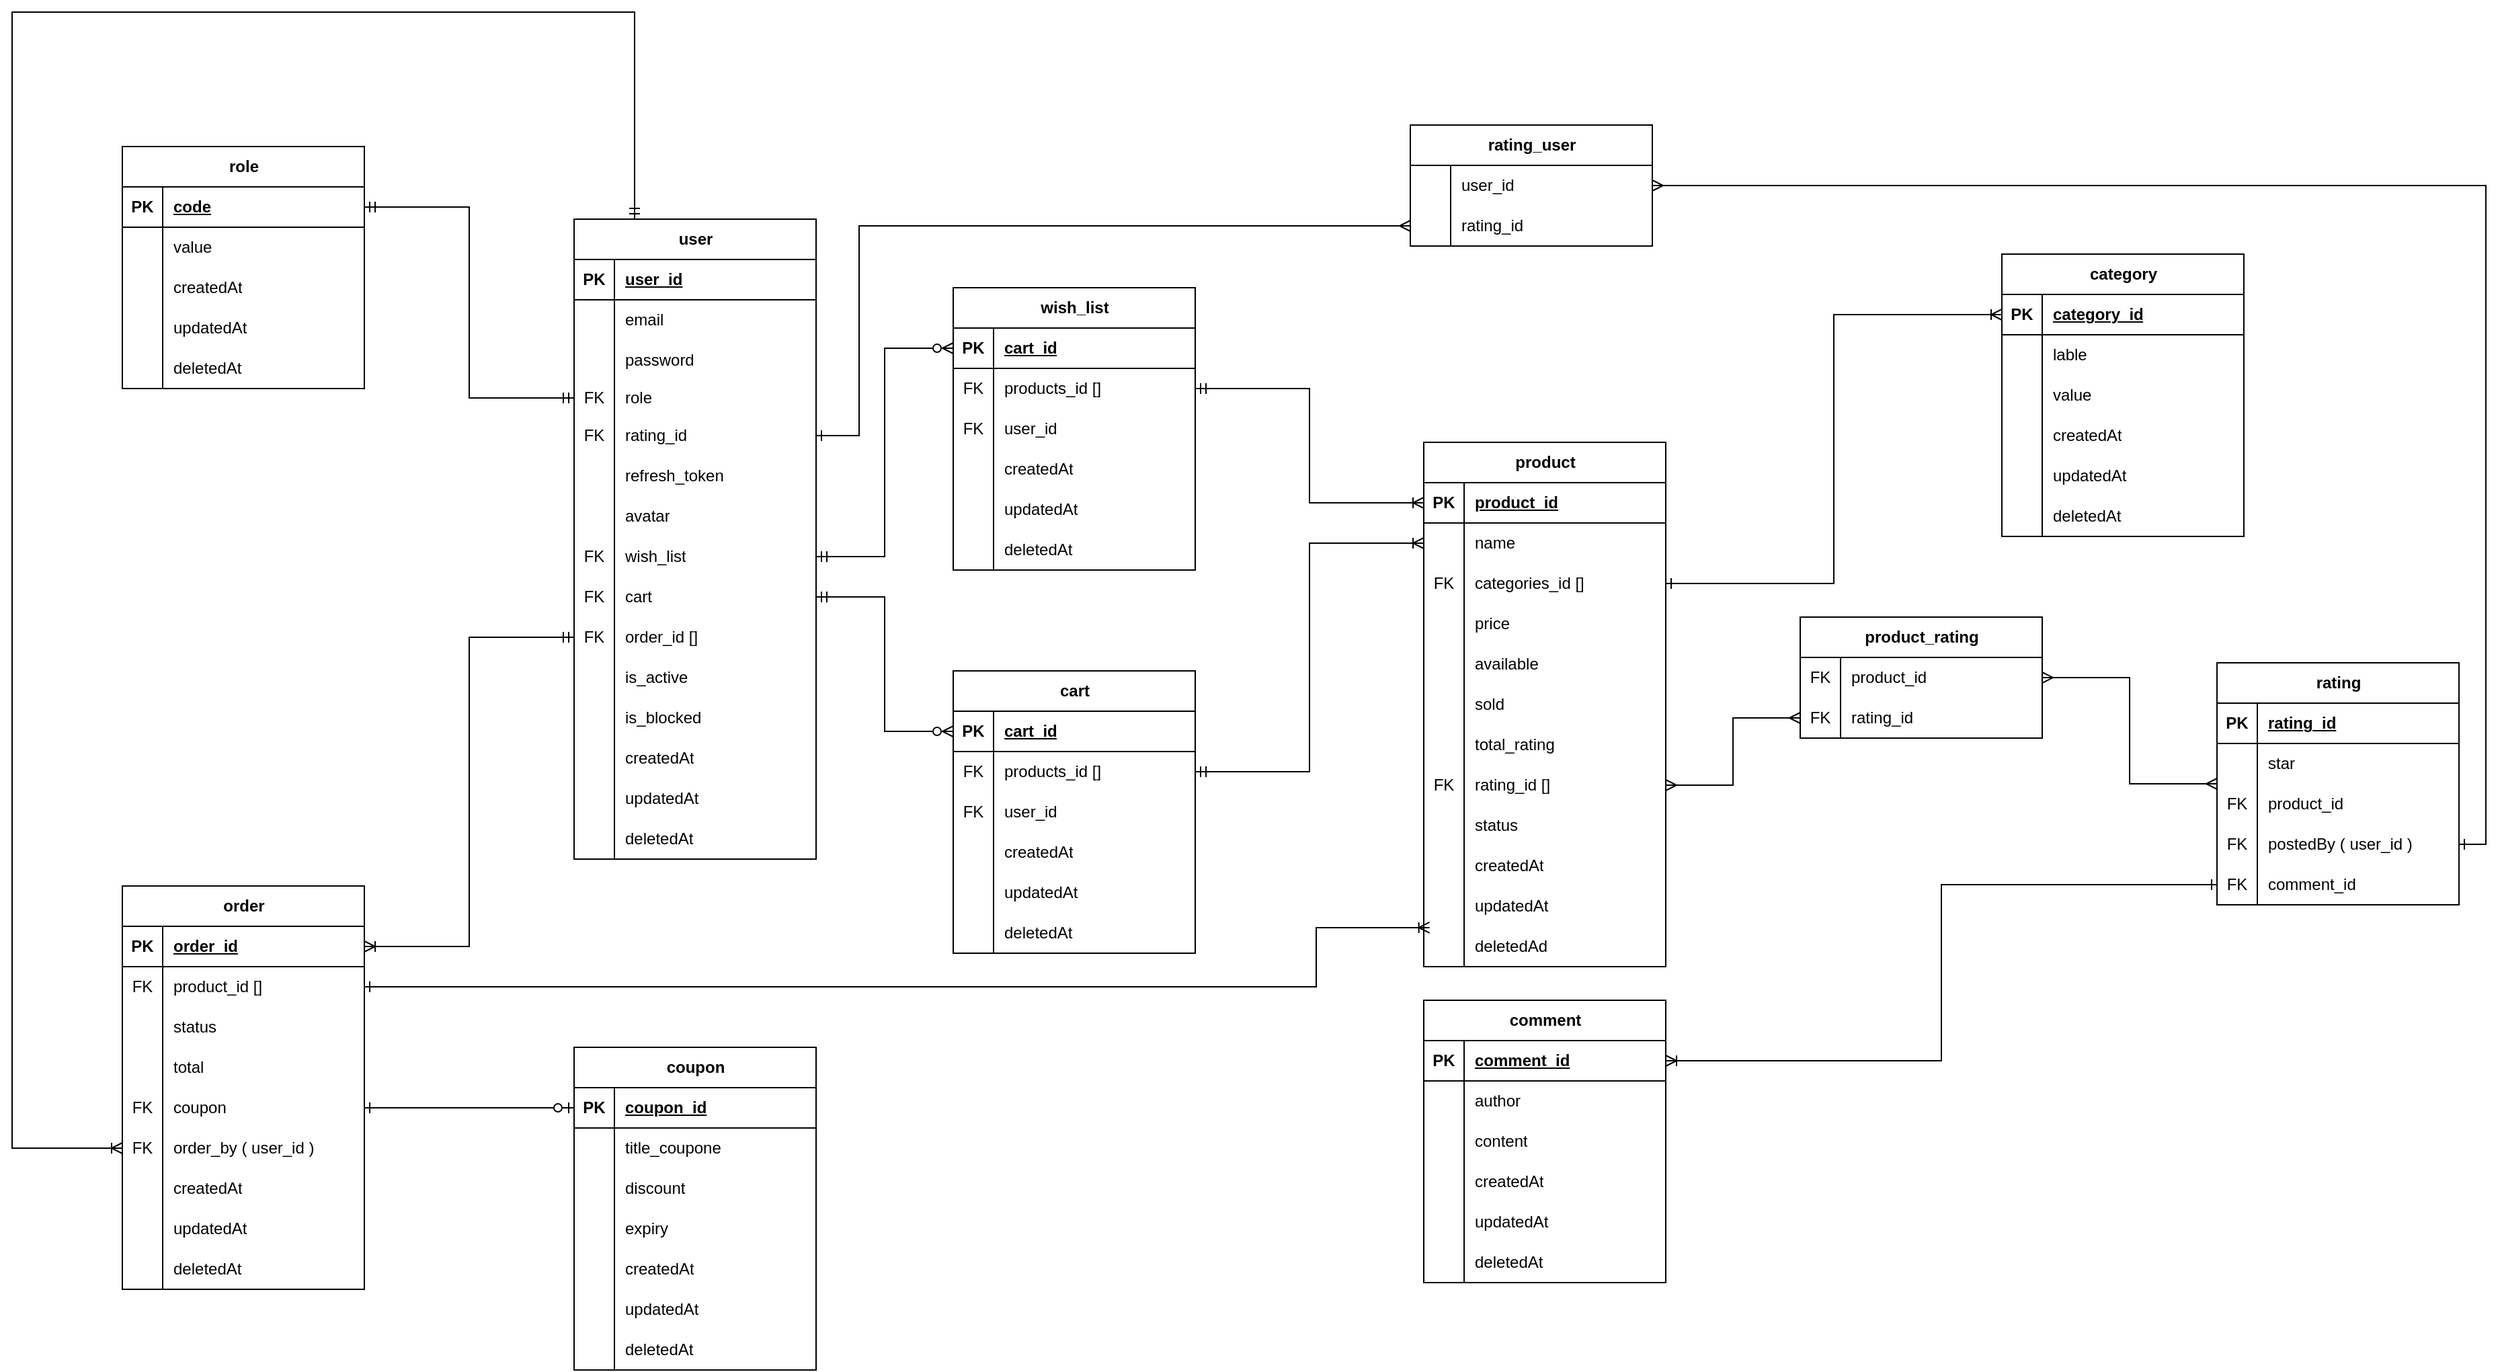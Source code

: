 <mxfile version="22.0.0" type="github">
  <diagram name="Page-1" id="1w0_sRqXXkcD5wYrvq8U">
    <mxGraphModel dx="2790" dy="1549" grid="1" gridSize="10" guides="1" tooltips="1" connect="1" arrows="1" fold="1" page="0" pageScale="1" pageWidth="827" pageHeight="1169" math="0" shadow="0">
      <root>
        <mxCell id="0" />
        <mxCell id="1" parent="0" />
        <mxCell id="WCKuU3UlGz_MpB5KF4sb-1" value="user" style="shape=table;startSize=30;container=1;collapsible=1;childLayout=tableLayout;fixedRows=1;rowLines=0;fontStyle=1;align=center;resizeLast=1;html=1;" parent="1" vertex="1">
          <mxGeometry x="-52" y="4" width="180" height="476" as="geometry" />
        </mxCell>
        <mxCell id="WCKuU3UlGz_MpB5KF4sb-2" value="" style="shape=tableRow;horizontal=0;startSize=0;swimlaneHead=0;swimlaneBody=0;fillColor=none;collapsible=0;dropTarget=0;points=[[0,0.5],[1,0.5]];portConstraint=eastwest;top=0;left=0;right=0;bottom=1;" parent="WCKuU3UlGz_MpB5KF4sb-1" vertex="1">
          <mxGeometry y="30" width="180" height="30" as="geometry" />
        </mxCell>
        <mxCell id="WCKuU3UlGz_MpB5KF4sb-3" value="PK" style="shape=partialRectangle;connectable=0;fillColor=none;top=0;left=0;bottom=0;right=0;fontStyle=1;overflow=hidden;whiteSpace=wrap;html=1;" parent="WCKuU3UlGz_MpB5KF4sb-2" vertex="1">
          <mxGeometry width="30" height="30" as="geometry">
            <mxRectangle width="30" height="30" as="alternateBounds" />
          </mxGeometry>
        </mxCell>
        <mxCell id="WCKuU3UlGz_MpB5KF4sb-4" value="user_id" style="shape=partialRectangle;connectable=0;fillColor=none;top=0;left=0;bottom=0;right=0;align=left;spacingLeft=6;fontStyle=5;overflow=hidden;whiteSpace=wrap;html=1;" parent="WCKuU3UlGz_MpB5KF4sb-2" vertex="1">
          <mxGeometry x="30" width="150" height="30" as="geometry">
            <mxRectangle width="150" height="30" as="alternateBounds" />
          </mxGeometry>
        </mxCell>
        <mxCell id="WCKuU3UlGz_MpB5KF4sb-5" value="" style="shape=tableRow;horizontal=0;startSize=0;swimlaneHead=0;swimlaneBody=0;fillColor=none;collapsible=0;dropTarget=0;points=[[0,0.5],[1,0.5]];portConstraint=eastwest;top=0;left=0;right=0;bottom=0;" parent="WCKuU3UlGz_MpB5KF4sb-1" vertex="1">
          <mxGeometry y="60" width="180" height="30" as="geometry" />
        </mxCell>
        <mxCell id="WCKuU3UlGz_MpB5KF4sb-6" value="" style="shape=partialRectangle;connectable=0;fillColor=none;top=0;left=0;bottom=0;right=0;editable=1;overflow=hidden;whiteSpace=wrap;html=1;" parent="WCKuU3UlGz_MpB5KF4sb-5" vertex="1">
          <mxGeometry width="30" height="30" as="geometry">
            <mxRectangle width="30" height="30" as="alternateBounds" />
          </mxGeometry>
        </mxCell>
        <mxCell id="WCKuU3UlGz_MpB5KF4sb-7" value="email" style="shape=partialRectangle;connectable=0;fillColor=none;top=0;left=0;bottom=0;right=0;align=left;spacingLeft=6;overflow=hidden;whiteSpace=wrap;html=1;" parent="WCKuU3UlGz_MpB5KF4sb-5" vertex="1">
          <mxGeometry x="30" width="150" height="30" as="geometry">
            <mxRectangle width="150" height="30" as="alternateBounds" />
          </mxGeometry>
        </mxCell>
        <mxCell id="WCKuU3UlGz_MpB5KF4sb-8" value="" style="shape=tableRow;horizontal=0;startSize=0;swimlaneHead=0;swimlaneBody=0;fillColor=none;collapsible=0;dropTarget=0;points=[[0,0.5],[1,0.5]];portConstraint=eastwest;top=0;left=0;right=0;bottom=0;" parent="WCKuU3UlGz_MpB5KF4sb-1" vertex="1">
          <mxGeometry y="90" width="180" height="30" as="geometry" />
        </mxCell>
        <mxCell id="WCKuU3UlGz_MpB5KF4sb-9" value="" style="shape=partialRectangle;connectable=0;fillColor=none;top=0;left=0;bottom=0;right=0;editable=1;overflow=hidden;whiteSpace=wrap;html=1;" parent="WCKuU3UlGz_MpB5KF4sb-8" vertex="1">
          <mxGeometry width="30" height="30" as="geometry">
            <mxRectangle width="30" height="30" as="alternateBounds" />
          </mxGeometry>
        </mxCell>
        <mxCell id="WCKuU3UlGz_MpB5KF4sb-10" value="password" style="shape=partialRectangle;connectable=0;fillColor=none;top=0;left=0;bottom=0;right=0;align=left;spacingLeft=6;overflow=hidden;whiteSpace=wrap;html=1;" parent="WCKuU3UlGz_MpB5KF4sb-8" vertex="1">
          <mxGeometry x="30" width="150" height="30" as="geometry">
            <mxRectangle width="150" height="30" as="alternateBounds" />
          </mxGeometry>
        </mxCell>
        <mxCell id="WCKuU3UlGz_MpB5KF4sb-11" value="" style="shape=tableRow;horizontal=0;startSize=0;swimlaneHead=0;swimlaneBody=0;fillColor=none;collapsible=0;dropTarget=0;points=[[0,0.5],[1,0.5]];portConstraint=eastwest;top=0;left=0;right=0;bottom=0;" parent="WCKuU3UlGz_MpB5KF4sb-1" vertex="1">
          <mxGeometry y="120" width="180" height="26" as="geometry" />
        </mxCell>
        <mxCell id="WCKuU3UlGz_MpB5KF4sb-12" value="FK" style="shape=partialRectangle;connectable=0;fillColor=none;top=0;left=0;bottom=0;right=0;editable=1;overflow=hidden;whiteSpace=wrap;html=1;" parent="WCKuU3UlGz_MpB5KF4sb-11" vertex="1">
          <mxGeometry width="30" height="26" as="geometry">
            <mxRectangle width="30" height="26" as="alternateBounds" />
          </mxGeometry>
        </mxCell>
        <mxCell id="WCKuU3UlGz_MpB5KF4sb-13" value="role" style="shape=partialRectangle;connectable=0;fillColor=none;top=0;left=0;bottom=0;right=0;align=left;spacingLeft=6;overflow=hidden;whiteSpace=wrap;html=1;" parent="WCKuU3UlGz_MpB5KF4sb-11" vertex="1">
          <mxGeometry x="30" width="150" height="26" as="geometry">
            <mxRectangle width="150" height="26" as="alternateBounds" />
          </mxGeometry>
        </mxCell>
        <mxCell id="jSS3nyinVXg5qfeNsILh-143" value="" style="shape=tableRow;horizontal=0;startSize=0;swimlaneHead=0;swimlaneBody=0;fillColor=none;collapsible=0;dropTarget=0;points=[[0,0.5],[1,0.5]];portConstraint=eastwest;top=0;left=0;right=0;bottom=0;" vertex="1" parent="WCKuU3UlGz_MpB5KF4sb-1">
          <mxGeometry y="146" width="180" height="30" as="geometry" />
        </mxCell>
        <mxCell id="jSS3nyinVXg5qfeNsILh-144" value="FK" style="shape=partialRectangle;connectable=0;fillColor=none;top=0;left=0;bottom=0;right=0;editable=1;overflow=hidden;whiteSpace=wrap;html=1;" vertex="1" parent="jSS3nyinVXg5qfeNsILh-143">
          <mxGeometry width="30" height="30" as="geometry">
            <mxRectangle width="30" height="30" as="alternateBounds" />
          </mxGeometry>
        </mxCell>
        <mxCell id="jSS3nyinVXg5qfeNsILh-145" value="rating_id" style="shape=partialRectangle;connectable=0;fillColor=none;top=0;left=0;bottom=0;right=0;align=left;spacingLeft=6;overflow=hidden;whiteSpace=wrap;html=1;" vertex="1" parent="jSS3nyinVXg5qfeNsILh-143">
          <mxGeometry x="30" width="150" height="30" as="geometry">
            <mxRectangle width="150" height="30" as="alternateBounds" />
          </mxGeometry>
        </mxCell>
        <mxCell id="WCKuU3UlGz_MpB5KF4sb-14" value="" style="shape=tableRow;horizontal=0;startSize=0;swimlaneHead=0;swimlaneBody=0;fillColor=none;collapsible=0;dropTarget=0;points=[[0,0.5],[1,0.5]];portConstraint=eastwest;top=0;left=0;right=0;bottom=0;" parent="WCKuU3UlGz_MpB5KF4sb-1" vertex="1">
          <mxGeometry y="176" width="180" height="30" as="geometry" />
        </mxCell>
        <mxCell id="WCKuU3UlGz_MpB5KF4sb-15" value="" style="shape=partialRectangle;connectable=0;fillColor=none;top=0;left=0;bottom=0;right=0;editable=1;overflow=hidden;whiteSpace=wrap;html=1;" parent="WCKuU3UlGz_MpB5KF4sb-14" vertex="1">
          <mxGeometry width="30" height="30" as="geometry">
            <mxRectangle width="30" height="30" as="alternateBounds" />
          </mxGeometry>
        </mxCell>
        <mxCell id="WCKuU3UlGz_MpB5KF4sb-16" value="refresh_token" style="shape=partialRectangle;connectable=0;fillColor=none;top=0;left=0;bottom=0;right=0;align=left;spacingLeft=6;overflow=hidden;whiteSpace=wrap;html=1;" parent="WCKuU3UlGz_MpB5KF4sb-14" vertex="1">
          <mxGeometry x="30" width="150" height="30" as="geometry">
            <mxRectangle width="150" height="30" as="alternateBounds" />
          </mxGeometry>
        </mxCell>
        <mxCell id="WCKuU3UlGz_MpB5KF4sb-17" value="" style="shape=tableRow;horizontal=0;startSize=0;swimlaneHead=0;swimlaneBody=0;fillColor=none;collapsible=0;dropTarget=0;points=[[0,0.5],[1,0.5]];portConstraint=eastwest;top=0;left=0;right=0;bottom=0;" parent="WCKuU3UlGz_MpB5KF4sb-1" vertex="1">
          <mxGeometry y="206" width="180" height="30" as="geometry" />
        </mxCell>
        <mxCell id="WCKuU3UlGz_MpB5KF4sb-18" value="" style="shape=partialRectangle;connectable=0;fillColor=none;top=0;left=0;bottom=0;right=0;editable=1;overflow=hidden;whiteSpace=wrap;html=1;" parent="WCKuU3UlGz_MpB5KF4sb-17" vertex="1">
          <mxGeometry width="30" height="30" as="geometry">
            <mxRectangle width="30" height="30" as="alternateBounds" />
          </mxGeometry>
        </mxCell>
        <mxCell id="WCKuU3UlGz_MpB5KF4sb-19" value="avatar" style="shape=partialRectangle;connectable=0;fillColor=none;top=0;left=0;bottom=0;right=0;align=left;spacingLeft=6;overflow=hidden;whiteSpace=wrap;html=1;" parent="WCKuU3UlGz_MpB5KF4sb-17" vertex="1">
          <mxGeometry x="30" width="150" height="30" as="geometry">
            <mxRectangle width="150" height="30" as="alternateBounds" />
          </mxGeometry>
        </mxCell>
        <mxCell id="WCKuU3UlGz_MpB5KF4sb-20" value="" style="shape=tableRow;horizontal=0;startSize=0;swimlaneHead=0;swimlaneBody=0;fillColor=none;collapsible=0;dropTarget=0;points=[[0,0.5],[1,0.5]];portConstraint=eastwest;top=0;left=0;right=0;bottom=0;" parent="WCKuU3UlGz_MpB5KF4sb-1" vertex="1">
          <mxGeometry y="236" width="180" height="30" as="geometry" />
        </mxCell>
        <mxCell id="WCKuU3UlGz_MpB5KF4sb-21" value="FK" style="shape=partialRectangle;connectable=0;fillColor=none;top=0;left=0;bottom=0;right=0;editable=1;overflow=hidden;whiteSpace=wrap;html=1;" parent="WCKuU3UlGz_MpB5KF4sb-20" vertex="1">
          <mxGeometry width="30" height="30" as="geometry">
            <mxRectangle width="30" height="30" as="alternateBounds" />
          </mxGeometry>
        </mxCell>
        <mxCell id="WCKuU3UlGz_MpB5KF4sb-22" value="wish_list" style="shape=partialRectangle;connectable=0;fillColor=none;top=0;left=0;bottom=0;right=0;align=left;spacingLeft=6;overflow=hidden;whiteSpace=wrap;html=1;" parent="WCKuU3UlGz_MpB5KF4sb-20" vertex="1">
          <mxGeometry x="30" width="150" height="30" as="geometry">
            <mxRectangle width="150" height="30" as="alternateBounds" />
          </mxGeometry>
        </mxCell>
        <mxCell id="WCKuU3UlGz_MpB5KF4sb-23" value="" style="shape=tableRow;horizontal=0;startSize=0;swimlaneHead=0;swimlaneBody=0;fillColor=none;collapsible=0;dropTarget=0;points=[[0,0.5],[1,0.5]];portConstraint=eastwest;top=0;left=0;right=0;bottom=0;" parent="WCKuU3UlGz_MpB5KF4sb-1" vertex="1">
          <mxGeometry y="266" width="180" height="30" as="geometry" />
        </mxCell>
        <mxCell id="WCKuU3UlGz_MpB5KF4sb-24" value="FK" style="shape=partialRectangle;connectable=0;fillColor=none;top=0;left=0;bottom=0;right=0;editable=1;overflow=hidden;whiteSpace=wrap;html=1;" parent="WCKuU3UlGz_MpB5KF4sb-23" vertex="1">
          <mxGeometry width="30" height="30" as="geometry">
            <mxRectangle width="30" height="30" as="alternateBounds" />
          </mxGeometry>
        </mxCell>
        <mxCell id="WCKuU3UlGz_MpB5KF4sb-25" value="cart" style="shape=partialRectangle;connectable=0;fillColor=none;top=0;left=0;bottom=0;right=0;align=left;spacingLeft=6;overflow=hidden;whiteSpace=wrap;html=1;" parent="WCKuU3UlGz_MpB5KF4sb-23" vertex="1">
          <mxGeometry x="30" width="150" height="30" as="geometry">
            <mxRectangle width="150" height="30" as="alternateBounds" />
          </mxGeometry>
        </mxCell>
        <mxCell id="jSS3nyinVXg5qfeNsILh-55" value="" style="shape=tableRow;horizontal=0;startSize=0;swimlaneHead=0;swimlaneBody=0;fillColor=none;collapsible=0;dropTarget=0;points=[[0,0.5],[1,0.5]];portConstraint=eastwest;top=0;left=0;right=0;bottom=0;" vertex="1" parent="WCKuU3UlGz_MpB5KF4sb-1">
          <mxGeometry y="296" width="180" height="30" as="geometry" />
        </mxCell>
        <mxCell id="jSS3nyinVXg5qfeNsILh-56" value="FK" style="shape=partialRectangle;connectable=0;fillColor=none;top=0;left=0;bottom=0;right=0;editable=1;overflow=hidden;whiteSpace=wrap;html=1;" vertex="1" parent="jSS3nyinVXg5qfeNsILh-55">
          <mxGeometry width="30" height="30" as="geometry">
            <mxRectangle width="30" height="30" as="alternateBounds" />
          </mxGeometry>
        </mxCell>
        <mxCell id="jSS3nyinVXg5qfeNsILh-57" value="order_id []" style="shape=partialRectangle;connectable=0;fillColor=none;top=0;left=0;bottom=0;right=0;align=left;spacingLeft=6;overflow=hidden;whiteSpace=wrap;html=1;" vertex="1" parent="jSS3nyinVXg5qfeNsILh-55">
          <mxGeometry x="30" width="150" height="30" as="geometry">
            <mxRectangle width="150" height="30" as="alternateBounds" />
          </mxGeometry>
        </mxCell>
        <mxCell id="WCKuU3UlGz_MpB5KF4sb-167" value="" style="shape=tableRow;horizontal=0;startSize=0;swimlaneHead=0;swimlaneBody=0;fillColor=none;collapsible=0;dropTarget=0;points=[[0,0.5],[1,0.5]];portConstraint=eastwest;top=0;left=0;right=0;bottom=0;" parent="WCKuU3UlGz_MpB5KF4sb-1" vertex="1">
          <mxGeometry y="326" width="180" height="30" as="geometry" />
        </mxCell>
        <mxCell id="WCKuU3UlGz_MpB5KF4sb-168" value="" style="shape=partialRectangle;connectable=0;fillColor=none;top=0;left=0;bottom=0;right=0;editable=1;overflow=hidden;whiteSpace=wrap;html=1;" parent="WCKuU3UlGz_MpB5KF4sb-167" vertex="1">
          <mxGeometry width="30" height="30" as="geometry">
            <mxRectangle width="30" height="30" as="alternateBounds" />
          </mxGeometry>
        </mxCell>
        <mxCell id="WCKuU3UlGz_MpB5KF4sb-169" value="is_active" style="shape=partialRectangle;connectable=0;fillColor=none;top=0;left=0;bottom=0;right=0;align=left;spacingLeft=6;overflow=hidden;whiteSpace=wrap;html=1;" parent="WCKuU3UlGz_MpB5KF4sb-167" vertex="1">
          <mxGeometry x="30" width="150" height="30" as="geometry">
            <mxRectangle width="150" height="30" as="alternateBounds" />
          </mxGeometry>
        </mxCell>
        <mxCell id="WCKuU3UlGz_MpB5KF4sb-35" value="" style="shape=tableRow;horizontal=0;startSize=0;swimlaneHead=0;swimlaneBody=0;fillColor=none;collapsible=0;dropTarget=0;points=[[0,0.5],[1,0.5]];portConstraint=eastwest;top=0;left=0;right=0;bottom=0;" parent="WCKuU3UlGz_MpB5KF4sb-1" vertex="1">
          <mxGeometry y="356" width="180" height="30" as="geometry" />
        </mxCell>
        <mxCell id="WCKuU3UlGz_MpB5KF4sb-36" value="" style="shape=partialRectangle;connectable=0;fillColor=none;top=0;left=0;bottom=0;right=0;editable=1;overflow=hidden;whiteSpace=wrap;html=1;" parent="WCKuU3UlGz_MpB5KF4sb-35" vertex="1">
          <mxGeometry width="30" height="30" as="geometry">
            <mxRectangle width="30" height="30" as="alternateBounds" />
          </mxGeometry>
        </mxCell>
        <mxCell id="WCKuU3UlGz_MpB5KF4sb-37" value="is_blocked" style="shape=partialRectangle;connectable=0;fillColor=none;top=0;left=0;bottom=0;right=0;align=left;spacingLeft=6;overflow=hidden;whiteSpace=wrap;html=1;" parent="WCKuU3UlGz_MpB5KF4sb-35" vertex="1">
          <mxGeometry x="30" width="150" height="30" as="geometry">
            <mxRectangle width="150" height="30" as="alternateBounds" />
          </mxGeometry>
        </mxCell>
        <mxCell id="WCKuU3UlGz_MpB5KF4sb-26" value="" style="shape=tableRow;horizontal=0;startSize=0;swimlaneHead=0;swimlaneBody=0;fillColor=none;collapsible=0;dropTarget=0;points=[[0,0.5],[1,0.5]];portConstraint=eastwest;top=0;left=0;right=0;bottom=0;" parent="WCKuU3UlGz_MpB5KF4sb-1" vertex="1">
          <mxGeometry y="386" width="180" height="30" as="geometry" />
        </mxCell>
        <mxCell id="WCKuU3UlGz_MpB5KF4sb-27" value="" style="shape=partialRectangle;connectable=0;fillColor=none;top=0;left=0;bottom=0;right=0;editable=1;overflow=hidden;whiteSpace=wrap;html=1;" parent="WCKuU3UlGz_MpB5KF4sb-26" vertex="1">
          <mxGeometry width="30" height="30" as="geometry">
            <mxRectangle width="30" height="30" as="alternateBounds" />
          </mxGeometry>
        </mxCell>
        <mxCell id="WCKuU3UlGz_MpB5KF4sb-28" value="createdAt" style="shape=partialRectangle;connectable=0;fillColor=none;top=0;left=0;bottom=0;right=0;align=left;spacingLeft=6;overflow=hidden;whiteSpace=wrap;html=1;" parent="WCKuU3UlGz_MpB5KF4sb-26" vertex="1">
          <mxGeometry x="30" width="150" height="30" as="geometry">
            <mxRectangle width="150" height="30" as="alternateBounds" />
          </mxGeometry>
        </mxCell>
        <mxCell id="WCKuU3UlGz_MpB5KF4sb-29" value="" style="shape=tableRow;horizontal=0;startSize=0;swimlaneHead=0;swimlaneBody=0;fillColor=none;collapsible=0;dropTarget=0;points=[[0,0.5],[1,0.5]];portConstraint=eastwest;top=0;left=0;right=0;bottom=0;" parent="WCKuU3UlGz_MpB5KF4sb-1" vertex="1">
          <mxGeometry y="416" width="180" height="30" as="geometry" />
        </mxCell>
        <mxCell id="WCKuU3UlGz_MpB5KF4sb-30" value="" style="shape=partialRectangle;connectable=0;fillColor=none;top=0;left=0;bottom=0;right=0;editable=1;overflow=hidden;whiteSpace=wrap;html=1;" parent="WCKuU3UlGz_MpB5KF4sb-29" vertex="1">
          <mxGeometry width="30" height="30" as="geometry">
            <mxRectangle width="30" height="30" as="alternateBounds" />
          </mxGeometry>
        </mxCell>
        <mxCell id="WCKuU3UlGz_MpB5KF4sb-31" value="updatedAt" style="shape=partialRectangle;connectable=0;fillColor=none;top=0;left=0;bottom=0;right=0;align=left;spacingLeft=6;overflow=hidden;whiteSpace=wrap;html=1;" parent="WCKuU3UlGz_MpB5KF4sb-29" vertex="1">
          <mxGeometry x="30" width="150" height="30" as="geometry">
            <mxRectangle width="150" height="30" as="alternateBounds" />
          </mxGeometry>
        </mxCell>
        <mxCell id="WCKuU3UlGz_MpB5KF4sb-32" value="" style="shape=tableRow;horizontal=0;startSize=0;swimlaneHead=0;swimlaneBody=0;fillColor=none;collapsible=0;dropTarget=0;points=[[0,0.5],[1,0.5]];portConstraint=eastwest;top=0;left=0;right=0;bottom=0;" parent="WCKuU3UlGz_MpB5KF4sb-1" vertex="1">
          <mxGeometry y="446" width="180" height="30" as="geometry" />
        </mxCell>
        <mxCell id="WCKuU3UlGz_MpB5KF4sb-33" value="" style="shape=partialRectangle;connectable=0;fillColor=none;top=0;left=0;bottom=0;right=0;editable=1;overflow=hidden;whiteSpace=wrap;html=1;" parent="WCKuU3UlGz_MpB5KF4sb-32" vertex="1">
          <mxGeometry width="30" height="30" as="geometry">
            <mxRectangle width="30" height="30" as="alternateBounds" />
          </mxGeometry>
        </mxCell>
        <mxCell id="WCKuU3UlGz_MpB5KF4sb-34" value="deletedAt" style="shape=partialRectangle;connectable=0;fillColor=none;top=0;left=0;bottom=0;right=0;align=left;spacingLeft=6;overflow=hidden;whiteSpace=wrap;html=1;" parent="WCKuU3UlGz_MpB5KF4sb-32" vertex="1">
          <mxGeometry x="30" width="150" height="30" as="geometry">
            <mxRectangle width="150" height="30" as="alternateBounds" />
          </mxGeometry>
        </mxCell>
        <mxCell id="WCKuU3UlGz_MpB5KF4sb-42" value="role" style="shape=table;startSize=30;container=1;collapsible=1;childLayout=tableLayout;fixedRows=1;rowLines=0;fontStyle=1;align=center;resizeLast=1;html=1;" parent="1" vertex="1">
          <mxGeometry x="-388" y="-50" width="180" height="180" as="geometry" />
        </mxCell>
        <mxCell id="WCKuU3UlGz_MpB5KF4sb-43" value="" style="shape=tableRow;horizontal=0;startSize=0;swimlaneHead=0;swimlaneBody=0;fillColor=none;collapsible=0;dropTarget=0;points=[[0,0.5],[1,0.5]];portConstraint=eastwest;top=0;left=0;right=0;bottom=1;" parent="WCKuU3UlGz_MpB5KF4sb-42" vertex="1">
          <mxGeometry y="30" width="180" height="30" as="geometry" />
        </mxCell>
        <mxCell id="WCKuU3UlGz_MpB5KF4sb-44" value="PK" style="shape=partialRectangle;connectable=0;fillColor=none;top=0;left=0;bottom=0;right=0;fontStyle=1;overflow=hidden;whiteSpace=wrap;html=1;" parent="WCKuU3UlGz_MpB5KF4sb-43" vertex="1">
          <mxGeometry width="30" height="30" as="geometry">
            <mxRectangle width="30" height="30" as="alternateBounds" />
          </mxGeometry>
        </mxCell>
        <mxCell id="WCKuU3UlGz_MpB5KF4sb-45" value="code" style="shape=partialRectangle;connectable=0;fillColor=none;top=0;left=0;bottom=0;right=0;align=left;spacingLeft=6;fontStyle=5;overflow=hidden;whiteSpace=wrap;html=1;" parent="WCKuU3UlGz_MpB5KF4sb-43" vertex="1">
          <mxGeometry x="30" width="150" height="30" as="geometry">
            <mxRectangle width="150" height="30" as="alternateBounds" />
          </mxGeometry>
        </mxCell>
        <mxCell id="WCKuU3UlGz_MpB5KF4sb-46" value="" style="shape=tableRow;horizontal=0;startSize=0;swimlaneHead=0;swimlaneBody=0;fillColor=none;collapsible=0;dropTarget=0;points=[[0,0.5],[1,0.5]];portConstraint=eastwest;top=0;left=0;right=0;bottom=0;" parent="WCKuU3UlGz_MpB5KF4sb-42" vertex="1">
          <mxGeometry y="60" width="180" height="30" as="geometry" />
        </mxCell>
        <mxCell id="WCKuU3UlGz_MpB5KF4sb-47" value="" style="shape=partialRectangle;connectable=0;fillColor=none;top=0;left=0;bottom=0;right=0;editable=1;overflow=hidden;whiteSpace=wrap;html=1;" parent="WCKuU3UlGz_MpB5KF4sb-46" vertex="1">
          <mxGeometry width="30" height="30" as="geometry">
            <mxRectangle width="30" height="30" as="alternateBounds" />
          </mxGeometry>
        </mxCell>
        <mxCell id="WCKuU3UlGz_MpB5KF4sb-48" value="value" style="shape=partialRectangle;connectable=0;fillColor=none;top=0;left=0;bottom=0;right=0;align=left;spacingLeft=6;overflow=hidden;whiteSpace=wrap;html=1;" parent="WCKuU3UlGz_MpB5KF4sb-46" vertex="1">
          <mxGeometry x="30" width="150" height="30" as="geometry">
            <mxRectangle width="150" height="30" as="alternateBounds" />
          </mxGeometry>
        </mxCell>
        <mxCell id="WCKuU3UlGz_MpB5KF4sb-49" value="" style="shape=tableRow;horizontal=0;startSize=0;swimlaneHead=0;swimlaneBody=0;fillColor=none;collapsible=0;dropTarget=0;points=[[0,0.5],[1,0.5]];portConstraint=eastwest;top=0;left=0;right=0;bottom=0;" parent="WCKuU3UlGz_MpB5KF4sb-42" vertex="1">
          <mxGeometry y="90" width="180" height="30" as="geometry" />
        </mxCell>
        <mxCell id="WCKuU3UlGz_MpB5KF4sb-50" value="" style="shape=partialRectangle;connectable=0;fillColor=none;top=0;left=0;bottom=0;right=0;editable=1;overflow=hidden;whiteSpace=wrap;html=1;" parent="WCKuU3UlGz_MpB5KF4sb-49" vertex="1">
          <mxGeometry width="30" height="30" as="geometry">
            <mxRectangle width="30" height="30" as="alternateBounds" />
          </mxGeometry>
        </mxCell>
        <mxCell id="WCKuU3UlGz_MpB5KF4sb-51" value="createdAt" style="shape=partialRectangle;connectable=0;fillColor=none;top=0;left=0;bottom=0;right=0;align=left;spacingLeft=6;overflow=hidden;whiteSpace=wrap;html=1;" parent="WCKuU3UlGz_MpB5KF4sb-49" vertex="1">
          <mxGeometry x="30" width="150" height="30" as="geometry">
            <mxRectangle width="150" height="30" as="alternateBounds" />
          </mxGeometry>
        </mxCell>
        <mxCell id="WCKuU3UlGz_MpB5KF4sb-55" value="" style="shape=tableRow;horizontal=0;startSize=0;swimlaneHead=0;swimlaneBody=0;fillColor=none;collapsible=0;dropTarget=0;points=[[0,0.5],[1,0.5]];portConstraint=eastwest;top=0;left=0;right=0;bottom=0;" parent="WCKuU3UlGz_MpB5KF4sb-42" vertex="1">
          <mxGeometry y="120" width="180" height="30" as="geometry" />
        </mxCell>
        <mxCell id="WCKuU3UlGz_MpB5KF4sb-56" value="" style="shape=partialRectangle;connectable=0;fillColor=none;top=0;left=0;bottom=0;right=0;editable=1;overflow=hidden;whiteSpace=wrap;html=1;" parent="WCKuU3UlGz_MpB5KF4sb-55" vertex="1">
          <mxGeometry width="30" height="30" as="geometry">
            <mxRectangle width="30" height="30" as="alternateBounds" />
          </mxGeometry>
        </mxCell>
        <mxCell id="WCKuU3UlGz_MpB5KF4sb-57" value="updatedAt" style="shape=partialRectangle;connectable=0;fillColor=none;top=0;left=0;bottom=0;right=0;align=left;spacingLeft=6;overflow=hidden;whiteSpace=wrap;html=1;" parent="WCKuU3UlGz_MpB5KF4sb-55" vertex="1">
          <mxGeometry x="30" width="150" height="30" as="geometry">
            <mxRectangle width="150" height="30" as="alternateBounds" />
          </mxGeometry>
        </mxCell>
        <mxCell id="WCKuU3UlGz_MpB5KF4sb-52" value="" style="shape=tableRow;horizontal=0;startSize=0;swimlaneHead=0;swimlaneBody=0;fillColor=none;collapsible=0;dropTarget=0;points=[[0,0.5],[1,0.5]];portConstraint=eastwest;top=0;left=0;right=0;bottom=0;" parent="WCKuU3UlGz_MpB5KF4sb-42" vertex="1">
          <mxGeometry y="150" width="180" height="30" as="geometry" />
        </mxCell>
        <mxCell id="WCKuU3UlGz_MpB5KF4sb-53" value="" style="shape=partialRectangle;connectable=0;fillColor=none;top=0;left=0;bottom=0;right=0;editable=1;overflow=hidden;whiteSpace=wrap;html=1;" parent="WCKuU3UlGz_MpB5KF4sb-52" vertex="1">
          <mxGeometry width="30" height="30" as="geometry">
            <mxRectangle width="30" height="30" as="alternateBounds" />
          </mxGeometry>
        </mxCell>
        <mxCell id="WCKuU3UlGz_MpB5KF4sb-54" value="deletedAt" style="shape=partialRectangle;connectable=0;fillColor=none;top=0;left=0;bottom=0;right=0;align=left;spacingLeft=6;overflow=hidden;whiteSpace=wrap;html=1;" parent="WCKuU3UlGz_MpB5KF4sb-52" vertex="1">
          <mxGeometry x="30" width="150" height="30" as="geometry">
            <mxRectangle width="150" height="30" as="alternateBounds" />
          </mxGeometry>
        </mxCell>
        <mxCell id="WCKuU3UlGz_MpB5KF4sb-58" style="rounded=0;orthogonalLoop=1;jettySize=auto;html=1;exitX=0;exitY=0.5;exitDx=0;exitDy=0;endArrow=ERmandOne;endFill=0;startArrow=ERmandOne;startFill=0;entryX=1;entryY=0.5;entryDx=0;entryDy=0;edgeStyle=orthogonalEdgeStyle;" parent="1" source="WCKuU3UlGz_MpB5KF4sb-11" target="WCKuU3UlGz_MpB5KF4sb-43" edge="1">
          <mxGeometry relative="1" as="geometry" />
        </mxCell>
        <mxCell id="WCKuU3UlGz_MpB5KF4sb-59" value="product" style="shape=table;startSize=30;container=1;collapsible=1;childLayout=tableLayout;fixedRows=1;rowLines=0;fontStyle=1;align=center;resizeLast=1;html=1;" parent="1" vertex="1">
          <mxGeometry x="580" y="170" width="180" height="390" as="geometry" />
        </mxCell>
        <mxCell id="WCKuU3UlGz_MpB5KF4sb-60" value="" style="shape=tableRow;horizontal=0;startSize=0;swimlaneHead=0;swimlaneBody=0;fillColor=none;collapsible=0;dropTarget=0;points=[[0,0.5],[1,0.5]];portConstraint=eastwest;top=0;left=0;right=0;bottom=1;" parent="WCKuU3UlGz_MpB5KF4sb-59" vertex="1">
          <mxGeometry y="30" width="180" height="30" as="geometry" />
        </mxCell>
        <mxCell id="WCKuU3UlGz_MpB5KF4sb-61" value="PK" style="shape=partialRectangle;connectable=0;fillColor=none;top=0;left=0;bottom=0;right=0;fontStyle=1;overflow=hidden;whiteSpace=wrap;html=1;" parent="WCKuU3UlGz_MpB5KF4sb-60" vertex="1">
          <mxGeometry width="30" height="30" as="geometry">
            <mxRectangle width="30" height="30" as="alternateBounds" />
          </mxGeometry>
        </mxCell>
        <mxCell id="WCKuU3UlGz_MpB5KF4sb-62" value="product_id" style="shape=partialRectangle;connectable=0;fillColor=none;top=0;left=0;bottom=0;right=0;align=left;spacingLeft=6;fontStyle=5;overflow=hidden;whiteSpace=wrap;html=1;" parent="WCKuU3UlGz_MpB5KF4sb-60" vertex="1">
          <mxGeometry x="30" width="150" height="30" as="geometry">
            <mxRectangle width="150" height="30" as="alternateBounds" />
          </mxGeometry>
        </mxCell>
        <mxCell id="WCKuU3UlGz_MpB5KF4sb-63" value="" style="shape=tableRow;horizontal=0;startSize=0;swimlaneHead=0;swimlaneBody=0;fillColor=none;collapsible=0;dropTarget=0;points=[[0,0.5],[1,0.5]];portConstraint=eastwest;top=0;left=0;right=0;bottom=0;" parent="WCKuU3UlGz_MpB5KF4sb-59" vertex="1">
          <mxGeometry y="60" width="180" height="30" as="geometry" />
        </mxCell>
        <mxCell id="WCKuU3UlGz_MpB5KF4sb-64" value="" style="shape=partialRectangle;connectable=0;fillColor=none;top=0;left=0;bottom=0;right=0;editable=1;overflow=hidden;whiteSpace=wrap;html=1;" parent="WCKuU3UlGz_MpB5KF4sb-63" vertex="1">
          <mxGeometry width="30" height="30" as="geometry">
            <mxRectangle width="30" height="30" as="alternateBounds" />
          </mxGeometry>
        </mxCell>
        <mxCell id="WCKuU3UlGz_MpB5KF4sb-65" value="name" style="shape=partialRectangle;connectable=0;fillColor=none;top=0;left=0;bottom=0;right=0;align=left;spacingLeft=6;overflow=hidden;whiteSpace=wrap;html=1;" parent="WCKuU3UlGz_MpB5KF4sb-63" vertex="1">
          <mxGeometry x="30" width="150" height="30" as="geometry">
            <mxRectangle width="150" height="30" as="alternateBounds" />
          </mxGeometry>
        </mxCell>
        <mxCell id="WCKuU3UlGz_MpB5KF4sb-126" value="" style="shape=tableRow;horizontal=0;startSize=0;swimlaneHead=0;swimlaneBody=0;fillColor=none;collapsible=0;dropTarget=0;points=[[0,0.5],[1,0.5]];portConstraint=eastwest;top=0;left=0;right=0;bottom=0;" parent="WCKuU3UlGz_MpB5KF4sb-59" vertex="1">
          <mxGeometry y="90" width="180" height="30" as="geometry" />
        </mxCell>
        <mxCell id="WCKuU3UlGz_MpB5KF4sb-127" value="FK" style="shape=partialRectangle;connectable=0;fillColor=none;top=0;left=0;bottom=0;right=0;editable=1;overflow=hidden;whiteSpace=wrap;html=1;" parent="WCKuU3UlGz_MpB5KF4sb-126" vertex="1">
          <mxGeometry width="30" height="30" as="geometry">
            <mxRectangle width="30" height="30" as="alternateBounds" />
          </mxGeometry>
        </mxCell>
        <mxCell id="WCKuU3UlGz_MpB5KF4sb-128" value="categories_id []" style="shape=partialRectangle;connectable=0;fillColor=none;top=0;left=0;bottom=0;right=0;align=left;spacingLeft=6;overflow=hidden;whiteSpace=wrap;html=1;" parent="WCKuU3UlGz_MpB5KF4sb-126" vertex="1">
          <mxGeometry x="30" width="150" height="30" as="geometry">
            <mxRectangle width="150" height="30" as="alternateBounds" />
          </mxGeometry>
        </mxCell>
        <mxCell id="WCKuU3UlGz_MpB5KF4sb-66" value="" style="shape=tableRow;horizontal=0;startSize=0;swimlaneHead=0;swimlaneBody=0;fillColor=none;collapsible=0;dropTarget=0;points=[[0,0.5],[1,0.5]];portConstraint=eastwest;top=0;left=0;right=0;bottom=0;" parent="WCKuU3UlGz_MpB5KF4sb-59" vertex="1">
          <mxGeometry y="120" width="180" height="30" as="geometry" />
        </mxCell>
        <mxCell id="WCKuU3UlGz_MpB5KF4sb-67" value="" style="shape=partialRectangle;connectable=0;fillColor=none;top=0;left=0;bottom=0;right=0;editable=1;overflow=hidden;whiteSpace=wrap;html=1;" parent="WCKuU3UlGz_MpB5KF4sb-66" vertex="1">
          <mxGeometry width="30" height="30" as="geometry">
            <mxRectangle width="30" height="30" as="alternateBounds" />
          </mxGeometry>
        </mxCell>
        <mxCell id="WCKuU3UlGz_MpB5KF4sb-68" value="price" style="shape=partialRectangle;connectable=0;fillColor=none;top=0;left=0;bottom=0;right=0;align=left;spacingLeft=6;overflow=hidden;whiteSpace=wrap;html=1;" parent="WCKuU3UlGz_MpB5KF4sb-66" vertex="1">
          <mxGeometry x="30" width="150" height="30" as="geometry">
            <mxRectangle width="150" height="30" as="alternateBounds" />
          </mxGeometry>
        </mxCell>
        <mxCell id="WCKuU3UlGz_MpB5KF4sb-69" value="" style="shape=tableRow;horizontal=0;startSize=0;swimlaneHead=0;swimlaneBody=0;fillColor=none;collapsible=0;dropTarget=0;points=[[0,0.5],[1,0.5]];portConstraint=eastwest;top=0;left=0;right=0;bottom=0;" parent="WCKuU3UlGz_MpB5KF4sb-59" vertex="1">
          <mxGeometry y="150" width="180" height="30" as="geometry" />
        </mxCell>
        <mxCell id="WCKuU3UlGz_MpB5KF4sb-70" value="" style="shape=partialRectangle;connectable=0;fillColor=none;top=0;left=0;bottom=0;right=0;editable=1;overflow=hidden;whiteSpace=wrap;html=1;" parent="WCKuU3UlGz_MpB5KF4sb-69" vertex="1">
          <mxGeometry width="30" height="30" as="geometry">
            <mxRectangle width="30" height="30" as="alternateBounds" />
          </mxGeometry>
        </mxCell>
        <mxCell id="WCKuU3UlGz_MpB5KF4sb-71" value="available" style="shape=partialRectangle;connectable=0;fillColor=none;top=0;left=0;bottom=0;right=0;align=left;spacingLeft=6;overflow=hidden;whiteSpace=wrap;html=1;" parent="WCKuU3UlGz_MpB5KF4sb-69" vertex="1">
          <mxGeometry x="30" width="150" height="30" as="geometry">
            <mxRectangle width="150" height="30" as="alternateBounds" />
          </mxGeometry>
        </mxCell>
        <mxCell id="WCKuU3UlGz_MpB5KF4sb-131" value="" style="shape=tableRow;horizontal=0;startSize=0;swimlaneHead=0;swimlaneBody=0;fillColor=none;collapsible=0;dropTarget=0;points=[[0,0.5],[1,0.5]];portConstraint=eastwest;top=0;left=0;right=0;bottom=0;" parent="WCKuU3UlGz_MpB5KF4sb-59" vertex="1">
          <mxGeometry y="180" width="180" height="30" as="geometry" />
        </mxCell>
        <mxCell id="WCKuU3UlGz_MpB5KF4sb-132" value="" style="shape=partialRectangle;connectable=0;fillColor=none;top=0;left=0;bottom=0;right=0;editable=1;overflow=hidden;whiteSpace=wrap;html=1;" parent="WCKuU3UlGz_MpB5KF4sb-131" vertex="1">
          <mxGeometry width="30" height="30" as="geometry">
            <mxRectangle width="30" height="30" as="alternateBounds" />
          </mxGeometry>
        </mxCell>
        <mxCell id="WCKuU3UlGz_MpB5KF4sb-133" value="sold" style="shape=partialRectangle;connectable=0;fillColor=none;top=0;left=0;bottom=0;right=0;align=left;spacingLeft=6;overflow=hidden;whiteSpace=wrap;html=1;" parent="WCKuU3UlGz_MpB5KF4sb-131" vertex="1">
          <mxGeometry x="30" width="150" height="30" as="geometry">
            <mxRectangle width="150" height="30" as="alternateBounds" />
          </mxGeometry>
        </mxCell>
        <mxCell id="WCKuU3UlGz_MpB5KF4sb-72" value="" style="shape=tableRow;horizontal=0;startSize=0;swimlaneHead=0;swimlaneBody=0;fillColor=none;collapsible=0;dropTarget=0;points=[[0,0.5],[1,0.5]];portConstraint=eastwest;top=0;left=0;right=0;bottom=0;" parent="WCKuU3UlGz_MpB5KF4sb-59" vertex="1">
          <mxGeometry y="210" width="180" height="30" as="geometry" />
        </mxCell>
        <mxCell id="WCKuU3UlGz_MpB5KF4sb-73" value="" style="shape=partialRectangle;connectable=0;fillColor=none;top=0;left=0;bottom=0;right=0;editable=1;overflow=hidden;whiteSpace=wrap;html=1;" parent="WCKuU3UlGz_MpB5KF4sb-72" vertex="1">
          <mxGeometry width="30" height="30" as="geometry">
            <mxRectangle width="30" height="30" as="alternateBounds" />
          </mxGeometry>
        </mxCell>
        <mxCell id="WCKuU3UlGz_MpB5KF4sb-74" value="total_rating" style="shape=partialRectangle;connectable=0;fillColor=none;top=0;left=0;bottom=0;right=0;align=left;spacingLeft=6;overflow=hidden;whiteSpace=wrap;html=1;" parent="WCKuU3UlGz_MpB5KF4sb-72" vertex="1">
          <mxGeometry x="30" width="150" height="30" as="geometry">
            <mxRectangle width="150" height="30" as="alternateBounds" />
          </mxGeometry>
        </mxCell>
        <mxCell id="WCKuU3UlGz_MpB5KF4sb-171" value="" style="shape=tableRow;horizontal=0;startSize=0;swimlaneHead=0;swimlaneBody=0;fillColor=none;collapsible=0;dropTarget=0;points=[[0,0.5],[1,0.5]];portConstraint=eastwest;top=0;left=0;right=0;bottom=0;" parent="WCKuU3UlGz_MpB5KF4sb-59" vertex="1">
          <mxGeometry y="240" width="180" height="30" as="geometry" />
        </mxCell>
        <mxCell id="WCKuU3UlGz_MpB5KF4sb-172" value="FK" style="shape=partialRectangle;connectable=0;fillColor=none;top=0;left=0;bottom=0;right=0;editable=1;overflow=hidden;whiteSpace=wrap;html=1;" parent="WCKuU3UlGz_MpB5KF4sb-171" vertex="1">
          <mxGeometry width="30" height="30" as="geometry">
            <mxRectangle width="30" height="30" as="alternateBounds" />
          </mxGeometry>
        </mxCell>
        <mxCell id="WCKuU3UlGz_MpB5KF4sb-173" value="rating_id []" style="shape=partialRectangle;connectable=0;fillColor=none;top=0;left=0;bottom=0;right=0;align=left;spacingLeft=6;overflow=hidden;whiteSpace=wrap;html=1;" parent="WCKuU3UlGz_MpB5KF4sb-171" vertex="1">
          <mxGeometry x="30" width="150" height="30" as="geometry">
            <mxRectangle width="150" height="30" as="alternateBounds" />
          </mxGeometry>
        </mxCell>
        <mxCell id="WCKuU3UlGz_MpB5KF4sb-134" value="" style="shape=tableRow;horizontal=0;startSize=0;swimlaneHead=0;swimlaneBody=0;fillColor=none;collapsible=0;dropTarget=0;points=[[0,0.5],[1,0.5]];portConstraint=eastwest;top=0;left=0;right=0;bottom=0;" parent="WCKuU3UlGz_MpB5KF4sb-59" vertex="1">
          <mxGeometry y="270" width="180" height="30" as="geometry" />
        </mxCell>
        <mxCell id="WCKuU3UlGz_MpB5KF4sb-135" value="" style="shape=partialRectangle;connectable=0;fillColor=none;top=0;left=0;bottom=0;right=0;editable=1;overflow=hidden;whiteSpace=wrap;html=1;" parent="WCKuU3UlGz_MpB5KF4sb-134" vertex="1">
          <mxGeometry width="30" height="30" as="geometry">
            <mxRectangle width="30" height="30" as="alternateBounds" />
          </mxGeometry>
        </mxCell>
        <mxCell id="WCKuU3UlGz_MpB5KF4sb-136" value="status" style="shape=partialRectangle;connectable=0;fillColor=none;top=0;left=0;bottom=0;right=0;align=left;spacingLeft=6;overflow=hidden;whiteSpace=wrap;html=1;" parent="WCKuU3UlGz_MpB5KF4sb-134" vertex="1">
          <mxGeometry x="30" width="150" height="30" as="geometry">
            <mxRectangle width="150" height="30" as="alternateBounds" />
          </mxGeometry>
        </mxCell>
        <mxCell id="jSS3nyinVXg5qfeNsILh-21" value="" style="shape=tableRow;horizontal=0;startSize=0;swimlaneHead=0;swimlaneBody=0;fillColor=none;collapsible=0;dropTarget=0;points=[[0,0.5],[1,0.5]];portConstraint=eastwest;top=0;left=0;right=0;bottom=0;" vertex="1" parent="WCKuU3UlGz_MpB5KF4sb-59">
          <mxGeometry y="300" width="180" height="30" as="geometry" />
        </mxCell>
        <mxCell id="jSS3nyinVXg5qfeNsILh-22" value="" style="shape=partialRectangle;connectable=0;fillColor=none;top=0;left=0;bottom=0;right=0;editable=1;overflow=hidden;whiteSpace=wrap;html=1;" vertex="1" parent="jSS3nyinVXg5qfeNsILh-21">
          <mxGeometry width="30" height="30" as="geometry">
            <mxRectangle width="30" height="30" as="alternateBounds" />
          </mxGeometry>
        </mxCell>
        <mxCell id="jSS3nyinVXg5qfeNsILh-23" value="createdAt" style="shape=partialRectangle;connectable=0;fillColor=none;top=0;left=0;bottom=0;right=0;align=left;spacingLeft=6;overflow=hidden;whiteSpace=wrap;html=1;" vertex="1" parent="jSS3nyinVXg5qfeNsILh-21">
          <mxGeometry x="30" width="150" height="30" as="geometry">
            <mxRectangle width="150" height="30" as="alternateBounds" />
          </mxGeometry>
        </mxCell>
        <mxCell id="WCKuU3UlGz_MpB5KF4sb-137" value="" style="shape=tableRow;horizontal=0;startSize=0;swimlaneHead=0;swimlaneBody=0;fillColor=none;collapsible=0;dropTarget=0;points=[[0,0.5],[1,0.5]];portConstraint=eastwest;top=0;left=0;right=0;bottom=0;" parent="WCKuU3UlGz_MpB5KF4sb-59" vertex="1">
          <mxGeometry y="330" width="180" height="30" as="geometry" />
        </mxCell>
        <mxCell id="WCKuU3UlGz_MpB5KF4sb-138" value="" style="shape=partialRectangle;connectable=0;fillColor=none;top=0;left=0;bottom=0;right=0;editable=1;overflow=hidden;whiteSpace=wrap;html=1;" parent="WCKuU3UlGz_MpB5KF4sb-137" vertex="1">
          <mxGeometry width="30" height="30" as="geometry">
            <mxRectangle width="30" height="30" as="alternateBounds" />
          </mxGeometry>
        </mxCell>
        <mxCell id="WCKuU3UlGz_MpB5KF4sb-139" value="updatedAt" style="shape=partialRectangle;connectable=0;fillColor=none;top=0;left=0;bottom=0;right=0;align=left;spacingLeft=6;overflow=hidden;whiteSpace=wrap;html=1;" parent="WCKuU3UlGz_MpB5KF4sb-137" vertex="1">
          <mxGeometry x="30" width="150" height="30" as="geometry">
            <mxRectangle width="150" height="30" as="alternateBounds" />
          </mxGeometry>
        </mxCell>
        <mxCell id="WCKuU3UlGz_MpB5KF4sb-75" value="" style="shape=tableRow;horizontal=0;startSize=0;swimlaneHead=0;swimlaneBody=0;fillColor=none;collapsible=0;dropTarget=0;points=[[0,0.5],[1,0.5]];portConstraint=eastwest;top=0;left=0;right=0;bottom=0;" parent="WCKuU3UlGz_MpB5KF4sb-59" vertex="1">
          <mxGeometry y="360" width="180" height="30" as="geometry" />
        </mxCell>
        <mxCell id="WCKuU3UlGz_MpB5KF4sb-76" value="" style="shape=partialRectangle;connectable=0;fillColor=none;top=0;left=0;bottom=0;right=0;editable=1;overflow=hidden;whiteSpace=wrap;html=1;" parent="WCKuU3UlGz_MpB5KF4sb-75" vertex="1">
          <mxGeometry width="30" height="30" as="geometry">
            <mxRectangle width="30" height="30" as="alternateBounds" />
          </mxGeometry>
        </mxCell>
        <mxCell id="WCKuU3UlGz_MpB5KF4sb-77" value="deletedAd" style="shape=partialRectangle;connectable=0;fillColor=none;top=0;left=0;bottom=0;right=0;align=left;spacingLeft=6;overflow=hidden;whiteSpace=wrap;html=1;" parent="WCKuU3UlGz_MpB5KF4sb-75" vertex="1">
          <mxGeometry x="30" width="150" height="30" as="geometry">
            <mxRectangle width="150" height="30" as="alternateBounds" />
          </mxGeometry>
        </mxCell>
        <mxCell id="WCKuU3UlGz_MpB5KF4sb-81" value="cart" style="shape=table;startSize=30;container=1;collapsible=1;childLayout=tableLayout;fixedRows=1;rowLines=0;fontStyle=1;align=center;resizeLast=1;html=1;" parent="1" vertex="1">
          <mxGeometry x="230" y="340" width="180" height="210" as="geometry" />
        </mxCell>
        <mxCell id="WCKuU3UlGz_MpB5KF4sb-82" value="" style="shape=tableRow;horizontal=0;startSize=0;swimlaneHead=0;swimlaneBody=0;fillColor=none;collapsible=0;dropTarget=0;points=[[0,0.5],[1,0.5]];portConstraint=eastwest;top=0;left=0;right=0;bottom=1;" parent="WCKuU3UlGz_MpB5KF4sb-81" vertex="1">
          <mxGeometry y="30" width="180" height="30" as="geometry" />
        </mxCell>
        <mxCell id="WCKuU3UlGz_MpB5KF4sb-83" value="PK" style="shape=partialRectangle;connectable=0;fillColor=none;top=0;left=0;bottom=0;right=0;fontStyle=1;overflow=hidden;whiteSpace=wrap;html=1;" parent="WCKuU3UlGz_MpB5KF4sb-82" vertex="1">
          <mxGeometry width="30" height="30" as="geometry">
            <mxRectangle width="30" height="30" as="alternateBounds" />
          </mxGeometry>
        </mxCell>
        <mxCell id="WCKuU3UlGz_MpB5KF4sb-84" value="cart_id" style="shape=partialRectangle;connectable=0;fillColor=none;top=0;left=0;bottom=0;right=0;align=left;spacingLeft=6;fontStyle=5;overflow=hidden;whiteSpace=wrap;html=1;" parent="WCKuU3UlGz_MpB5KF4sb-82" vertex="1">
          <mxGeometry x="30" width="150" height="30" as="geometry">
            <mxRectangle width="150" height="30" as="alternateBounds" />
          </mxGeometry>
        </mxCell>
        <mxCell id="WCKuU3UlGz_MpB5KF4sb-85" value="" style="shape=tableRow;horizontal=0;startSize=0;swimlaneHead=0;swimlaneBody=0;fillColor=none;collapsible=0;dropTarget=0;points=[[0,0.5],[1,0.5]];portConstraint=eastwest;top=0;left=0;right=0;bottom=0;" parent="WCKuU3UlGz_MpB5KF4sb-81" vertex="1">
          <mxGeometry y="60" width="180" height="30" as="geometry" />
        </mxCell>
        <mxCell id="WCKuU3UlGz_MpB5KF4sb-86" value="FK" style="shape=partialRectangle;connectable=0;fillColor=none;top=0;left=0;bottom=0;right=0;editable=1;overflow=hidden;whiteSpace=wrap;html=1;" parent="WCKuU3UlGz_MpB5KF4sb-85" vertex="1">
          <mxGeometry width="30" height="30" as="geometry">
            <mxRectangle width="30" height="30" as="alternateBounds" />
          </mxGeometry>
        </mxCell>
        <mxCell id="WCKuU3UlGz_MpB5KF4sb-87" value="products_id []" style="shape=partialRectangle;connectable=0;fillColor=none;top=0;left=0;bottom=0;right=0;align=left;spacingLeft=6;overflow=hidden;whiteSpace=wrap;html=1;" parent="WCKuU3UlGz_MpB5KF4sb-85" vertex="1">
          <mxGeometry x="30" width="150" height="30" as="geometry">
            <mxRectangle width="150" height="30" as="alternateBounds" />
          </mxGeometry>
        </mxCell>
        <mxCell id="jSS3nyinVXg5qfeNsILh-92" value="" style="shape=tableRow;horizontal=0;startSize=0;swimlaneHead=0;swimlaneBody=0;fillColor=none;collapsible=0;dropTarget=0;points=[[0,0.5],[1,0.5]];portConstraint=eastwest;top=0;left=0;right=0;bottom=0;" vertex="1" parent="WCKuU3UlGz_MpB5KF4sb-81">
          <mxGeometry y="90" width="180" height="30" as="geometry" />
        </mxCell>
        <mxCell id="jSS3nyinVXg5qfeNsILh-93" value="FK" style="shape=partialRectangle;connectable=0;fillColor=none;top=0;left=0;bottom=0;right=0;editable=1;overflow=hidden;whiteSpace=wrap;html=1;" vertex="1" parent="jSS3nyinVXg5qfeNsILh-92">
          <mxGeometry width="30" height="30" as="geometry">
            <mxRectangle width="30" height="30" as="alternateBounds" />
          </mxGeometry>
        </mxCell>
        <mxCell id="jSS3nyinVXg5qfeNsILh-94" value="user_id" style="shape=partialRectangle;connectable=0;fillColor=none;top=0;left=0;bottom=0;right=0;align=left;spacingLeft=6;overflow=hidden;whiteSpace=wrap;html=1;" vertex="1" parent="jSS3nyinVXg5qfeNsILh-92">
          <mxGeometry x="30" width="150" height="30" as="geometry">
            <mxRectangle width="150" height="30" as="alternateBounds" />
          </mxGeometry>
        </mxCell>
        <mxCell id="WCKuU3UlGz_MpB5KF4sb-88" value="" style="shape=tableRow;horizontal=0;startSize=0;swimlaneHead=0;swimlaneBody=0;fillColor=none;collapsible=0;dropTarget=0;points=[[0,0.5],[1,0.5]];portConstraint=eastwest;top=0;left=0;right=0;bottom=0;" parent="WCKuU3UlGz_MpB5KF4sb-81" vertex="1">
          <mxGeometry y="120" width="180" height="30" as="geometry" />
        </mxCell>
        <mxCell id="WCKuU3UlGz_MpB5KF4sb-89" value="" style="shape=partialRectangle;connectable=0;fillColor=none;top=0;left=0;bottom=0;right=0;editable=1;overflow=hidden;whiteSpace=wrap;html=1;" parent="WCKuU3UlGz_MpB5KF4sb-88" vertex="1">
          <mxGeometry width="30" height="30" as="geometry">
            <mxRectangle width="30" height="30" as="alternateBounds" />
          </mxGeometry>
        </mxCell>
        <mxCell id="WCKuU3UlGz_MpB5KF4sb-90" value="createdAt" style="shape=partialRectangle;connectable=0;fillColor=none;top=0;left=0;bottom=0;right=0;align=left;spacingLeft=6;overflow=hidden;whiteSpace=wrap;html=1;" parent="WCKuU3UlGz_MpB5KF4sb-88" vertex="1">
          <mxGeometry x="30" width="150" height="30" as="geometry">
            <mxRectangle width="150" height="30" as="alternateBounds" />
          </mxGeometry>
        </mxCell>
        <mxCell id="WCKuU3UlGz_MpB5KF4sb-91" value="" style="shape=tableRow;horizontal=0;startSize=0;swimlaneHead=0;swimlaneBody=0;fillColor=none;collapsible=0;dropTarget=0;points=[[0,0.5],[1,0.5]];portConstraint=eastwest;top=0;left=0;right=0;bottom=0;" parent="WCKuU3UlGz_MpB5KF4sb-81" vertex="1">
          <mxGeometry y="150" width="180" height="30" as="geometry" />
        </mxCell>
        <mxCell id="WCKuU3UlGz_MpB5KF4sb-92" value="" style="shape=partialRectangle;connectable=0;fillColor=none;top=0;left=0;bottom=0;right=0;editable=1;overflow=hidden;whiteSpace=wrap;html=1;" parent="WCKuU3UlGz_MpB5KF4sb-91" vertex="1">
          <mxGeometry width="30" height="30" as="geometry">
            <mxRectangle width="30" height="30" as="alternateBounds" />
          </mxGeometry>
        </mxCell>
        <mxCell id="WCKuU3UlGz_MpB5KF4sb-93" value="updatedAt" style="shape=partialRectangle;connectable=0;fillColor=none;top=0;left=0;bottom=0;right=0;align=left;spacingLeft=6;overflow=hidden;whiteSpace=wrap;html=1;" parent="WCKuU3UlGz_MpB5KF4sb-91" vertex="1">
          <mxGeometry x="30" width="150" height="30" as="geometry">
            <mxRectangle width="150" height="30" as="alternateBounds" />
          </mxGeometry>
        </mxCell>
        <mxCell id="WCKuU3UlGz_MpB5KF4sb-174" value="" style="shape=tableRow;horizontal=0;startSize=0;swimlaneHead=0;swimlaneBody=0;fillColor=none;collapsible=0;dropTarget=0;points=[[0,0.5],[1,0.5]];portConstraint=eastwest;top=0;left=0;right=0;bottom=0;" parent="WCKuU3UlGz_MpB5KF4sb-81" vertex="1">
          <mxGeometry y="180" width="180" height="30" as="geometry" />
        </mxCell>
        <mxCell id="WCKuU3UlGz_MpB5KF4sb-175" value="" style="shape=partialRectangle;connectable=0;fillColor=none;top=0;left=0;bottom=0;right=0;editable=1;overflow=hidden;whiteSpace=wrap;html=1;" parent="WCKuU3UlGz_MpB5KF4sb-174" vertex="1">
          <mxGeometry width="30" height="30" as="geometry">
            <mxRectangle width="30" height="30" as="alternateBounds" />
          </mxGeometry>
        </mxCell>
        <mxCell id="WCKuU3UlGz_MpB5KF4sb-176" value="deletedAt" style="shape=partialRectangle;connectable=0;fillColor=none;top=0;left=0;bottom=0;right=0;align=left;spacingLeft=6;overflow=hidden;whiteSpace=wrap;html=1;" parent="WCKuU3UlGz_MpB5KF4sb-174" vertex="1">
          <mxGeometry x="30" width="150" height="30" as="geometry">
            <mxRectangle width="150" height="30" as="alternateBounds" />
          </mxGeometry>
        </mxCell>
        <mxCell id="WCKuU3UlGz_MpB5KF4sb-94" value="order" style="shape=table;startSize=30;container=1;collapsible=1;childLayout=tableLayout;fixedRows=1;rowLines=0;fontStyle=1;align=center;resizeLast=1;html=1;" parent="1" vertex="1">
          <mxGeometry x="-388" y="500" width="180" height="300" as="geometry" />
        </mxCell>
        <mxCell id="WCKuU3UlGz_MpB5KF4sb-95" value="" style="shape=tableRow;horizontal=0;startSize=0;swimlaneHead=0;swimlaneBody=0;fillColor=none;collapsible=0;dropTarget=0;points=[[0,0.5],[1,0.5]];portConstraint=eastwest;top=0;left=0;right=0;bottom=1;" parent="WCKuU3UlGz_MpB5KF4sb-94" vertex="1">
          <mxGeometry y="30" width="180" height="30" as="geometry" />
        </mxCell>
        <mxCell id="WCKuU3UlGz_MpB5KF4sb-96" value="PK" style="shape=partialRectangle;connectable=0;fillColor=none;top=0;left=0;bottom=0;right=0;fontStyle=1;overflow=hidden;whiteSpace=wrap;html=1;" parent="WCKuU3UlGz_MpB5KF4sb-95" vertex="1">
          <mxGeometry width="30" height="30" as="geometry">
            <mxRectangle width="30" height="30" as="alternateBounds" />
          </mxGeometry>
        </mxCell>
        <mxCell id="WCKuU3UlGz_MpB5KF4sb-97" value="order_id" style="shape=partialRectangle;connectable=0;fillColor=none;top=0;left=0;bottom=0;right=0;align=left;spacingLeft=6;fontStyle=5;overflow=hidden;whiteSpace=wrap;html=1;" parent="WCKuU3UlGz_MpB5KF4sb-95" vertex="1">
          <mxGeometry x="30" width="150" height="30" as="geometry">
            <mxRectangle width="150" height="30" as="alternateBounds" />
          </mxGeometry>
        </mxCell>
        <mxCell id="WCKuU3UlGz_MpB5KF4sb-98" value="" style="shape=tableRow;horizontal=0;startSize=0;swimlaneHead=0;swimlaneBody=0;fillColor=none;collapsible=0;dropTarget=0;points=[[0,0.5],[1,0.5]];portConstraint=eastwest;top=0;left=0;right=0;bottom=0;" parent="WCKuU3UlGz_MpB5KF4sb-94" vertex="1">
          <mxGeometry y="60" width="180" height="30" as="geometry" />
        </mxCell>
        <mxCell id="WCKuU3UlGz_MpB5KF4sb-99" value="FK" style="shape=partialRectangle;connectable=0;fillColor=none;top=0;left=0;bottom=0;right=0;editable=1;overflow=hidden;whiteSpace=wrap;html=1;" parent="WCKuU3UlGz_MpB5KF4sb-98" vertex="1">
          <mxGeometry width="30" height="30" as="geometry">
            <mxRectangle width="30" height="30" as="alternateBounds" />
          </mxGeometry>
        </mxCell>
        <mxCell id="WCKuU3UlGz_MpB5KF4sb-100" value="product_id []" style="shape=partialRectangle;connectable=0;fillColor=none;top=0;left=0;bottom=0;right=0;align=left;spacingLeft=6;overflow=hidden;whiteSpace=wrap;html=1;" parent="WCKuU3UlGz_MpB5KF4sb-98" vertex="1">
          <mxGeometry x="30" width="150" height="30" as="geometry">
            <mxRectangle width="150" height="30" as="alternateBounds" />
          </mxGeometry>
        </mxCell>
        <mxCell id="WCKuU3UlGz_MpB5KF4sb-101" value="" style="shape=tableRow;horizontal=0;startSize=0;swimlaneHead=0;swimlaneBody=0;fillColor=none;collapsible=0;dropTarget=0;points=[[0,0.5],[1,0.5]];portConstraint=eastwest;top=0;left=0;right=0;bottom=0;" parent="WCKuU3UlGz_MpB5KF4sb-94" vertex="1">
          <mxGeometry y="90" width="180" height="30" as="geometry" />
        </mxCell>
        <mxCell id="WCKuU3UlGz_MpB5KF4sb-102" value="" style="shape=partialRectangle;connectable=0;fillColor=none;top=0;left=0;bottom=0;right=0;editable=1;overflow=hidden;whiteSpace=wrap;html=1;" parent="WCKuU3UlGz_MpB5KF4sb-101" vertex="1">
          <mxGeometry width="30" height="30" as="geometry">
            <mxRectangle width="30" height="30" as="alternateBounds" />
          </mxGeometry>
        </mxCell>
        <mxCell id="WCKuU3UlGz_MpB5KF4sb-103" value="status" style="shape=partialRectangle;connectable=0;fillColor=none;top=0;left=0;bottom=0;right=0;align=left;spacingLeft=6;overflow=hidden;whiteSpace=wrap;html=1;" parent="WCKuU3UlGz_MpB5KF4sb-101" vertex="1">
          <mxGeometry x="30" width="150" height="30" as="geometry">
            <mxRectangle width="150" height="30" as="alternateBounds" />
          </mxGeometry>
        </mxCell>
        <mxCell id="WCKuU3UlGz_MpB5KF4sb-104" value="" style="shape=tableRow;horizontal=0;startSize=0;swimlaneHead=0;swimlaneBody=0;fillColor=none;collapsible=0;dropTarget=0;points=[[0,0.5],[1,0.5]];portConstraint=eastwest;top=0;left=0;right=0;bottom=0;" parent="WCKuU3UlGz_MpB5KF4sb-94" vertex="1">
          <mxGeometry y="120" width="180" height="30" as="geometry" />
        </mxCell>
        <mxCell id="WCKuU3UlGz_MpB5KF4sb-105" value="" style="shape=partialRectangle;connectable=0;fillColor=none;top=0;left=0;bottom=0;right=0;editable=1;overflow=hidden;whiteSpace=wrap;html=1;" parent="WCKuU3UlGz_MpB5KF4sb-104" vertex="1">
          <mxGeometry width="30" height="30" as="geometry">
            <mxRectangle width="30" height="30" as="alternateBounds" />
          </mxGeometry>
        </mxCell>
        <mxCell id="WCKuU3UlGz_MpB5KF4sb-106" value="total" style="shape=partialRectangle;connectable=0;fillColor=none;top=0;left=0;bottom=0;right=0;align=left;spacingLeft=6;overflow=hidden;whiteSpace=wrap;html=1;" parent="WCKuU3UlGz_MpB5KF4sb-104" vertex="1">
          <mxGeometry x="30" width="150" height="30" as="geometry">
            <mxRectangle width="150" height="30" as="alternateBounds" />
          </mxGeometry>
        </mxCell>
        <mxCell id="jSS3nyinVXg5qfeNsILh-15" value="" style="shape=tableRow;horizontal=0;startSize=0;swimlaneHead=0;swimlaneBody=0;fillColor=none;collapsible=0;dropTarget=0;points=[[0,0.5],[1,0.5]];portConstraint=eastwest;top=0;left=0;right=0;bottom=0;" vertex="1" parent="WCKuU3UlGz_MpB5KF4sb-94">
          <mxGeometry y="150" width="180" height="30" as="geometry" />
        </mxCell>
        <mxCell id="jSS3nyinVXg5qfeNsILh-16" value="FK" style="shape=partialRectangle;connectable=0;fillColor=none;top=0;left=0;bottom=0;right=0;editable=1;overflow=hidden;whiteSpace=wrap;html=1;" vertex="1" parent="jSS3nyinVXg5qfeNsILh-15">
          <mxGeometry width="30" height="30" as="geometry">
            <mxRectangle width="30" height="30" as="alternateBounds" />
          </mxGeometry>
        </mxCell>
        <mxCell id="jSS3nyinVXg5qfeNsILh-17" value="coupon" style="shape=partialRectangle;connectable=0;fillColor=none;top=0;left=0;bottom=0;right=0;align=left;spacingLeft=6;overflow=hidden;whiteSpace=wrap;html=1;" vertex="1" parent="jSS3nyinVXg5qfeNsILh-15">
          <mxGeometry x="30" width="150" height="30" as="geometry">
            <mxRectangle width="150" height="30" as="alternateBounds" />
          </mxGeometry>
        </mxCell>
        <mxCell id="jSS3nyinVXg5qfeNsILh-18" value="" style="shape=tableRow;horizontal=0;startSize=0;swimlaneHead=0;swimlaneBody=0;fillColor=none;collapsible=0;dropTarget=0;points=[[0,0.5],[1,0.5]];portConstraint=eastwest;top=0;left=0;right=0;bottom=0;" vertex="1" parent="WCKuU3UlGz_MpB5KF4sb-94">
          <mxGeometry y="180" width="180" height="30" as="geometry" />
        </mxCell>
        <mxCell id="jSS3nyinVXg5qfeNsILh-19" value="FK" style="shape=partialRectangle;connectable=0;fillColor=none;top=0;left=0;bottom=0;right=0;editable=1;overflow=hidden;whiteSpace=wrap;html=1;" vertex="1" parent="jSS3nyinVXg5qfeNsILh-18">
          <mxGeometry width="30" height="30" as="geometry">
            <mxRectangle width="30" height="30" as="alternateBounds" />
          </mxGeometry>
        </mxCell>
        <mxCell id="jSS3nyinVXg5qfeNsILh-20" value="order_by ( user_id )" style="shape=partialRectangle;connectable=0;fillColor=none;top=0;left=0;bottom=0;right=0;align=left;spacingLeft=6;overflow=hidden;whiteSpace=wrap;html=1;" vertex="1" parent="jSS3nyinVXg5qfeNsILh-18">
          <mxGeometry x="30" width="150" height="30" as="geometry">
            <mxRectangle width="150" height="30" as="alternateBounds" />
          </mxGeometry>
        </mxCell>
        <mxCell id="jSS3nyinVXg5qfeNsILh-46" value="" style="shape=tableRow;horizontal=0;startSize=0;swimlaneHead=0;swimlaneBody=0;fillColor=none;collapsible=0;dropTarget=0;points=[[0,0.5],[1,0.5]];portConstraint=eastwest;top=0;left=0;right=0;bottom=0;" vertex="1" parent="WCKuU3UlGz_MpB5KF4sb-94">
          <mxGeometry y="210" width="180" height="30" as="geometry" />
        </mxCell>
        <mxCell id="jSS3nyinVXg5qfeNsILh-47" value="" style="shape=partialRectangle;connectable=0;fillColor=none;top=0;left=0;bottom=0;right=0;editable=1;overflow=hidden;whiteSpace=wrap;html=1;" vertex="1" parent="jSS3nyinVXg5qfeNsILh-46">
          <mxGeometry width="30" height="30" as="geometry">
            <mxRectangle width="30" height="30" as="alternateBounds" />
          </mxGeometry>
        </mxCell>
        <mxCell id="jSS3nyinVXg5qfeNsILh-48" value="createdAt" style="shape=partialRectangle;connectable=0;fillColor=none;top=0;left=0;bottom=0;right=0;align=left;spacingLeft=6;overflow=hidden;whiteSpace=wrap;html=1;" vertex="1" parent="jSS3nyinVXg5qfeNsILh-46">
          <mxGeometry x="30" width="150" height="30" as="geometry">
            <mxRectangle width="150" height="30" as="alternateBounds" />
          </mxGeometry>
        </mxCell>
        <mxCell id="jSS3nyinVXg5qfeNsILh-49" value="" style="shape=tableRow;horizontal=0;startSize=0;swimlaneHead=0;swimlaneBody=0;fillColor=none;collapsible=0;dropTarget=0;points=[[0,0.5],[1,0.5]];portConstraint=eastwest;top=0;left=0;right=0;bottom=0;" vertex="1" parent="WCKuU3UlGz_MpB5KF4sb-94">
          <mxGeometry y="240" width="180" height="30" as="geometry" />
        </mxCell>
        <mxCell id="jSS3nyinVXg5qfeNsILh-50" value="" style="shape=partialRectangle;connectable=0;fillColor=none;top=0;left=0;bottom=0;right=0;editable=1;overflow=hidden;whiteSpace=wrap;html=1;" vertex="1" parent="jSS3nyinVXg5qfeNsILh-49">
          <mxGeometry width="30" height="30" as="geometry">
            <mxRectangle width="30" height="30" as="alternateBounds" />
          </mxGeometry>
        </mxCell>
        <mxCell id="jSS3nyinVXg5qfeNsILh-51" value="updatedAt" style="shape=partialRectangle;connectable=0;fillColor=none;top=0;left=0;bottom=0;right=0;align=left;spacingLeft=6;overflow=hidden;whiteSpace=wrap;html=1;" vertex="1" parent="jSS3nyinVXg5qfeNsILh-49">
          <mxGeometry x="30" width="150" height="30" as="geometry">
            <mxRectangle width="150" height="30" as="alternateBounds" />
          </mxGeometry>
        </mxCell>
        <mxCell id="jSS3nyinVXg5qfeNsILh-52" value="" style="shape=tableRow;horizontal=0;startSize=0;swimlaneHead=0;swimlaneBody=0;fillColor=none;collapsible=0;dropTarget=0;points=[[0,0.5],[1,0.5]];portConstraint=eastwest;top=0;left=0;right=0;bottom=0;" vertex="1" parent="WCKuU3UlGz_MpB5KF4sb-94">
          <mxGeometry y="270" width="180" height="30" as="geometry" />
        </mxCell>
        <mxCell id="jSS3nyinVXg5qfeNsILh-53" value="" style="shape=partialRectangle;connectable=0;fillColor=none;top=0;left=0;bottom=0;right=0;editable=1;overflow=hidden;whiteSpace=wrap;html=1;" vertex="1" parent="jSS3nyinVXg5qfeNsILh-52">
          <mxGeometry width="30" height="30" as="geometry">
            <mxRectangle width="30" height="30" as="alternateBounds" />
          </mxGeometry>
        </mxCell>
        <mxCell id="jSS3nyinVXg5qfeNsILh-54" value="deletedAt" style="shape=partialRectangle;connectable=0;fillColor=none;top=0;left=0;bottom=0;right=0;align=left;spacingLeft=6;overflow=hidden;whiteSpace=wrap;html=1;" vertex="1" parent="jSS3nyinVXg5qfeNsILh-52">
          <mxGeometry x="30" width="150" height="30" as="geometry">
            <mxRectangle width="150" height="30" as="alternateBounds" />
          </mxGeometry>
        </mxCell>
        <mxCell id="WCKuU3UlGz_MpB5KF4sb-107" value="category" style="shape=table;startSize=30;container=1;collapsible=1;childLayout=tableLayout;fixedRows=1;rowLines=0;fontStyle=1;align=center;resizeLast=1;html=1;" parent="1" vertex="1">
          <mxGeometry x="1010" y="30" width="180" height="210" as="geometry" />
        </mxCell>
        <mxCell id="WCKuU3UlGz_MpB5KF4sb-108" value="" style="shape=tableRow;horizontal=0;startSize=0;swimlaneHead=0;swimlaneBody=0;fillColor=none;collapsible=0;dropTarget=0;points=[[0,0.5],[1,0.5]];portConstraint=eastwest;top=0;left=0;right=0;bottom=1;" parent="WCKuU3UlGz_MpB5KF4sb-107" vertex="1">
          <mxGeometry y="30" width="180" height="30" as="geometry" />
        </mxCell>
        <mxCell id="WCKuU3UlGz_MpB5KF4sb-109" value="PK" style="shape=partialRectangle;connectable=0;fillColor=none;top=0;left=0;bottom=0;right=0;fontStyle=1;overflow=hidden;whiteSpace=wrap;html=1;" parent="WCKuU3UlGz_MpB5KF4sb-108" vertex="1">
          <mxGeometry width="30" height="30" as="geometry">
            <mxRectangle width="30" height="30" as="alternateBounds" />
          </mxGeometry>
        </mxCell>
        <mxCell id="WCKuU3UlGz_MpB5KF4sb-110" value="category_id" style="shape=partialRectangle;connectable=0;fillColor=none;top=0;left=0;bottom=0;right=0;align=left;spacingLeft=6;fontStyle=5;overflow=hidden;whiteSpace=wrap;html=1;" parent="WCKuU3UlGz_MpB5KF4sb-108" vertex="1">
          <mxGeometry x="30" width="150" height="30" as="geometry">
            <mxRectangle width="150" height="30" as="alternateBounds" />
          </mxGeometry>
        </mxCell>
        <mxCell id="WCKuU3UlGz_MpB5KF4sb-111" value="" style="shape=tableRow;horizontal=0;startSize=0;swimlaneHead=0;swimlaneBody=0;fillColor=none;collapsible=0;dropTarget=0;points=[[0,0.5],[1,0.5]];portConstraint=eastwest;top=0;left=0;right=0;bottom=0;" parent="WCKuU3UlGz_MpB5KF4sb-107" vertex="1">
          <mxGeometry y="60" width="180" height="30" as="geometry" />
        </mxCell>
        <mxCell id="WCKuU3UlGz_MpB5KF4sb-112" value="" style="shape=partialRectangle;connectable=0;fillColor=none;top=0;left=0;bottom=0;right=0;editable=1;overflow=hidden;whiteSpace=wrap;html=1;" parent="WCKuU3UlGz_MpB5KF4sb-111" vertex="1">
          <mxGeometry width="30" height="30" as="geometry">
            <mxRectangle width="30" height="30" as="alternateBounds" />
          </mxGeometry>
        </mxCell>
        <mxCell id="WCKuU3UlGz_MpB5KF4sb-113" value="lable" style="shape=partialRectangle;connectable=0;fillColor=none;top=0;left=0;bottom=0;right=0;align=left;spacingLeft=6;overflow=hidden;whiteSpace=wrap;html=1;" parent="WCKuU3UlGz_MpB5KF4sb-111" vertex="1">
          <mxGeometry x="30" width="150" height="30" as="geometry">
            <mxRectangle width="150" height="30" as="alternateBounds" />
          </mxGeometry>
        </mxCell>
        <mxCell id="WCKuU3UlGz_MpB5KF4sb-114" value="" style="shape=tableRow;horizontal=0;startSize=0;swimlaneHead=0;swimlaneBody=0;fillColor=none;collapsible=0;dropTarget=0;points=[[0,0.5],[1,0.5]];portConstraint=eastwest;top=0;left=0;right=0;bottom=0;" parent="WCKuU3UlGz_MpB5KF4sb-107" vertex="1">
          <mxGeometry y="90" width="180" height="30" as="geometry" />
        </mxCell>
        <mxCell id="WCKuU3UlGz_MpB5KF4sb-115" value="" style="shape=partialRectangle;connectable=0;fillColor=none;top=0;left=0;bottom=0;right=0;editable=1;overflow=hidden;whiteSpace=wrap;html=1;" parent="WCKuU3UlGz_MpB5KF4sb-114" vertex="1">
          <mxGeometry width="30" height="30" as="geometry">
            <mxRectangle width="30" height="30" as="alternateBounds" />
          </mxGeometry>
        </mxCell>
        <mxCell id="WCKuU3UlGz_MpB5KF4sb-116" value="value" style="shape=partialRectangle;connectable=0;fillColor=none;top=0;left=0;bottom=0;right=0;align=left;spacingLeft=6;overflow=hidden;whiteSpace=wrap;html=1;" parent="WCKuU3UlGz_MpB5KF4sb-114" vertex="1">
          <mxGeometry x="30" width="150" height="30" as="geometry">
            <mxRectangle width="150" height="30" as="alternateBounds" />
          </mxGeometry>
        </mxCell>
        <mxCell id="WCKuU3UlGz_MpB5KF4sb-117" value="" style="shape=tableRow;horizontal=0;startSize=0;swimlaneHead=0;swimlaneBody=0;fillColor=none;collapsible=0;dropTarget=0;points=[[0,0.5],[1,0.5]];portConstraint=eastwest;top=0;left=0;right=0;bottom=0;" parent="WCKuU3UlGz_MpB5KF4sb-107" vertex="1">
          <mxGeometry y="120" width="180" height="30" as="geometry" />
        </mxCell>
        <mxCell id="WCKuU3UlGz_MpB5KF4sb-118" value="" style="shape=partialRectangle;connectable=0;fillColor=none;top=0;left=0;bottom=0;right=0;editable=1;overflow=hidden;whiteSpace=wrap;html=1;" parent="WCKuU3UlGz_MpB5KF4sb-117" vertex="1">
          <mxGeometry width="30" height="30" as="geometry">
            <mxRectangle width="30" height="30" as="alternateBounds" />
          </mxGeometry>
        </mxCell>
        <mxCell id="WCKuU3UlGz_MpB5KF4sb-119" value="createdAt" style="shape=partialRectangle;connectable=0;fillColor=none;top=0;left=0;bottom=0;right=0;align=left;spacingLeft=6;overflow=hidden;whiteSpace=wrap;html=1;" parent="WCKuU3UlGz_MpB5KF4sb-117" vertex="1">
          <mxGeometry x="30" width="150" height="30" as="geometry">
            <mxRectangle width="150" height="30" as="alternateBounds" />
          </mxGeometry>
        </mxCell>
        <mxCell id="WCKuU3UlGz_MpB5KF4sb-120" value="" style="shape=tableRow;horizontal=0;startSize=0;swimlaneHead=0;swimlaneBody=0;fillColor=none;collapsible=0;dropTarget=0;points=[[0,0.5],[1,0.5]];portConstraint=eastwest;top=0;left=0;right=0;bottom=0;" parent="WCKuU3UlGz_MpB5KF4sb-107" vertex="1">
          <mxGeometry y="150" width="180" height="30" as="geometry" />
        </mxCell>
        <mxCell id="WCKuU3UlGz_MpB5KF4sb-121" value="" style="shape=partialRectangle;connectable=0;fillColor=none;top=0;left=0;bottom=0;right=0;editable=1;overflow=hidden;whiteSpace=wrap;html=1;" parent="WCKuU3UlGz_MpB5KF4sb-120" vertex="1">
          <mxGeometry width="30" height="30" as="geometry">
            <mxRectangle width="30" height="30" as="alternateBounds" />
          </mxGeometry>
        </mxCell>
        <mxCell id="WCKuU3UlGz_MpB5KF4sb-122" value="updatedAt" style="shape=partialRectangle;connectable=0;fillColor=none;top=0;left=0;bottom=0;right=0;align=left;spacingLeft=6;overflow=hidden;whiteSpace=wrap;html=1;" parent="WCKuU3UlGz_MpB5KF4sb-120" vertex="1">
          <mxGeometry x="30" width="150" height="30" as="geometry">
            <mxRectangle width="150" height="30" as="alternateBounds" />
          </mxGeometry>
        </mxCell>
        <mxCell id="WCKuU3UlGz_MpB5KF4sb-123" value="" style="shape=tableRow;horizontal=0;startSize=0;swimlaneHead=0;swimlaneBody=0;fillColor=none;collapsible=0;dropTarget=0;points=[[0,0.5],[1,0.5]];portConstraint=eastwest;top=0;left=0;right=0;bottom=0;" parent="WCKuU3UlGz_MpB5KF4sb-107" vertex="1">
          <mxGeometry y="180" width="180" height="30" as="geometry" />
        </mxCell>
        <mxCell id="WCKuU3UlGz_MpB5KF4sb-124" value="" style="shape=partialRectangle;connectable=0;fillColor=none;top=0;left=0;bottom=0;right=0;editable=1;overflow=hidden;whiteSpace=wrap;html=1;" parent="WCKuU3UlGz_MpB5KF4sb-123" vertex="1">
          <mxGeometry width="30" height="30" as="geometry">
            <mxRectangle width="30" height="30" as="alternateBounds" />
          </mxGeometry>
        </mxCell>
        <mxCell id="WCKuU3UlGz_MpB5KF4sb-125" value="deletedAt" style="shape=partialRectangle;connectable=0;fillColor=none;top=0;left=0;bottom=0;right=0;align=left;spacingLeft=6;overflow=hidden;whiteSpace=wrap;html=1;" parent="WCKuU3UlGz_MpB5KF4sb-123" vertex="1">
          <mxGeometry x="30" width="150" height="30" as="geometry">
            <mxRectangle width="150" height="30" as="alternateBounds" />
          </mxGeometry>
        </mxCell>
        <mxCell id="WCKuU3UlGz_MpB5KF4sb-147" value="comment" style="shape=table;startSize=30;container=1;collapsible=1;childLayout=tableLayout;fixedRows=1;rowLines=0;fontStyle=1;align=center;resizeLast=1;html=1;" parent="1" vertex="1">
          <mxGeometry x="580" y="585" width="180" height="210" as="geometry" />
        </mxCell>
        <mxCell id="WCKuU3UlGz_MpB5KF4sb-148" value="" style="shape=tableRow;horizontal=0;startSize=0;swimlaneHead=0;swimlaneBody=0;fillColor=none;collapsible=0;dropTarget=0;points=[[0,0.5],[1,0.5]];portConstraint=eastwest;top=0;left=0;right=0;bottom=1;" parent="WCKuU3UlGz_MpB5KF4sb-147" vertex="1">
          <mxGeometry y="30" width="180" height="30" as="geometry" />
        </mxCell>
        <mxCell id="WCKuU3UlGz_MpB5KF4sb-149" value="PK" style="shape=partialRectangle;connectable=0;fillColor=none;top=0;left=0;bottom=0;right=0;fontStyle=1;overflow=hidden;whiteSpace=wrap;html=1;" parent="WCKuU3UlGz_MpB5KF4sb-148" vertex="1">
          <mxGeometry width="30" height="30" as="geometry">
            <mxRectangle width="30" height="30" as="alternateBounds" />
          </mxGeometry>
        </mxCell>
        <mxCell id="WCKuU3UlGz_MpB5KF4sb-150" value="comment_id" style="shape=partialRectangle;connectable=0;fillColor=none;top=0;left=0;bottom=0;right=0;align=left;spacingLeft=6;fontStyle=5;overflow=hidden;whiteSpace=wrap;html=1;" parent="WCKuU3UlGz_MpB5KF4sb-148" vertex="1">
          <mxGeometry x="30" width="150" height="30" as="geometry">
            <mxRectangle width="150" height="30" as="alternateBounds" />
          </mxGeometry>
        </mxCell>
        <mxCell id="WCKuU3UlGz_MpB5KF4sb-151" value="" style="shape=tableRow;horizontal=0;startSize=0;swimlaneHead=0;swimlaneBody=0;fillColor=none;collapsible=0;dropTarget=0;points=[[0,0.5],[1,0.5]];portConstraint=eastwest;top=0;left=0;right=0;bottom=0;" parent="WCKuU3UlGz_MpB5KF4sb-147" vertex="1">
          <mxGeometry y="60" width="180" height="30" as="geometry" />
        </mxCell>
        <mxCell id="WCKuU3UlGz_MpB5KF4sb-152" value="" style="shape=partialRectangle;connectable=0;fillColor=none;top=0;left=0;bottom=0;right=0;editable=1;overflow=hidden;whiteSpace=wrap;html=1;" parent="WCKuU3UlGz_MpB5KF4sb-151" vertex="1">
          <mxGeometry width="30" height="30" as="geometry">
            <mxRectangle width="30" height="30" as="alternateBounds" />
          </mxGeometry>
        </mxCell>
        <mxCell id="WCKuU3UlGz_MpB5KF4sb-153" value="author" style="shape=partialRectangle;connectable=0;fillColor=none;top=0;left=0;bottom=0;right=0;align=left;spacingLeft=6;overflow=hidden;whiteSpace=wrap;html=1;" parent="WCKuU3UlGz_MpB5KF4sb-151" vertex="1">
          <mxGeometry x="30" width="150" height="30" as="geometry">
            <mxRectangle width="150" height="30" as="alternateBounds" />
          </mxGeometry>
        </mxCell>
        <mxCell id="WCKuU3UlGz_MpB5KF4sb-154" value="" style="shape=tableRow;horizontal=0;startSize=0;swimlaneHead=0;swimlaneBody=0;fillColor=none;collapsible=0;dropTarget=0;points=[[0,0.5],[1,0.5]];portConstraint=eastwest;top=0;left=0;right=0;bottom=0;" parent="WCKuU3UlGz_MpB5KF4sb-147" vertex="1">
          <mxGeometry y="90" width="180" height="30" as="geometry" />
        </mxCell>
        <mxCell id="WCKuU3UlGz_MpB5KF4sb-155" value="" style="shape=partialRectangle;connectable=0;fillColor=none;top=0;left=0;bottom=0;right=0;editable=1;overflow=hidden;whiteSpace=wrap;html=1;" parent="WCKuU3UlGz_MpB5KF4sb-154" vertex="1">
          <mxGeometry width="30" height="30" as="geometry">
            <mxRectangle width="30" height="30" as="alternateBounds" />
          </mxGeometry>
        </mxCell>
        <mxCell id="WCKuU3UlGz_MpB5KF4sb-156" value="content" style="shape=partialRectangle;connectable=0;fillColor=none;top=0;left=0;bottom=0;right=0;align=left;spacingLeft=6;overflow=hidden;whiteSpace=wrap;html=1;" parent="WCKuU3UlGz_MpB5KF4sb-154" vertex="1">
          <mxGeometry x="30" width="150" height="30" as="geometry">
            <mxRectangle width="150" height="30" as="alternateBounds" />
          </mxGeometry>
        </mxCell>
        <mxCell id="WCKuU3UlGz_MpB5KF4sb-160" value="" style="shape=tableRow;horizontal=0;startSize=0;swimlaneHead=0;swimlaneBody=0;fillColor=none;collapsible=0;dropTarget=0;points=[[0,0.5],[1,0.5]];portConstraint=eastwest;top=0;left=0;right=0;bottom=0;" parent="WCKuU3UlGz_MpB5KF4sb-147" vertex="1">
          <mxGeometry y="120" width="180" height="30" as="geometry" />
        </mxCell>
        <mxCell id="WCKuU3UlGz_MpB5KF4sb-161" value="" style="shape=partialRectangle;connectable=0;fillColor=none;top=0;left=0;bottom=0;right=0;editable=1;overflow=hidden;whiteSpace=wrap;html=1;" parent="WCKuU3UlGz_MpB5KF4sb-160" vertex="1">
          <mxGeometry width="30" height="30" as="geometry">
            <mxRectangle width="30" height="30" as="alternateBounds" />
          </mxGeometry>
        </mxCell>
        <mxCell id="WCKuU3UlGz_MpB5KF4sb-162" value="createdAt" style="shape=partialRectangle;connectable=0;fillColor=none;top=0;left=0;bottom=0;right=0;align=left;spacingLeft=6;overflow=hidden;whiteSpace=wrap;html=1;" parent="WCKuU3UlGz_MpB5KF4sb-160" vertex="1">
          <mxGeometry x="30" width="150" height="30" as="geometry">
            <mxRectangle width="150" height="30" as="alternateBounds" />
          </mxGeometry>
        </mxCell>
        <mxCell id="WCKuU3UlGz_MpB5KF4sb-163" value="" style="shape=tableRow;horizontal=0;startSize=0;swimlaneHead=0;swimlaneBody=0;fillColor=none;collapsible=0;dropTarget=0;points=[[0,0.5],[1,0.5]];portConstraint=eastwest;top=0;left=0;right=0;bottom=0;" parent="WCKuU3UlGz_MpB5KF4sb-147" vertex="1">
          <mxGeometry y="150" width="180" height="30" as="geometry" />
        </mxCell>
        <mxCell id="WCKuU3UlGz_MpB5KF4sb-164" value="" style="shape=partialRectangle;connectable=0;fillColor=none;top=0;left=0;bottom=0;right=0;editable=1;overflow=hidden;whiteSpace=wrap;html=1;" parent="WCKuU3UlGz_MpB5KF4sb-163" vertex="1">
          <mxGeometry width="30" height="30" as="geometry">
            <mxRectangle width="30" height="30" as="alternateBounds" />
          </mxGeometry>
        </mxCell>
        <mxCell id="WCKuU3UlGz_MpB5KF4sb-165" value="updatedAt" style="shape=partialRectangle;connectable=0;fillColor=none;top=0;left=0;bottom=0;right=0;align=left;spacingLeft=6;overflow=hidden;whiteSpace=wrap;html=1;" parent="WCKuU3UlGz_MpB5KF4sb-163" vertex="1">
          <mxGeometry x="30" width="150" height="30" as="geometry">
            <mxRectangle width="150" height="30" as="alternateBounds" />
          </mxGeometry>
        </mxCell>
        <mxCell id="WCKuU3UlGz_MpB5KF4sb-157" value="" style="shape=tableRow;horizontal=0;startSize=0;swimlaneHead=0;swimlaneBody=0;fillColor=none;collapsible=0;dropTarget=0;points=[[0,0.5],[1,0.5]];portConstraint=eastwest;top=0;left=0;right=0;bottom=0;" parent="WCKuU3UlGz_MpB5KF4sb-147" vertex="1">
          <mxGeometry y="180" width="180" height="30" as="geometry" />
        </mxCell>
        <mxCell id="WCKuU3UlGz_MpB5KF4sb-158" value="" style="shape=partialRectangle;connectable=0;fillColor=none;top=0;left=0;bottom=0;right=0;editable=1;overflow=hidden;whiteSpace=wrap;html=1;" parent="WCKuU3UlGz_MpB5KF4sb-157" vertex="1">
          <mxGeometry width="30" height="30" as="geometry">
            <mxRectangle width="30" height="30" as="alternateBounds" />
          </mxGeometry>
        </mxCell>
        <mxCell id="WCKuU3UlGz_MpB5KF4sb-159" value="deletedAt" style="shape=partialRectangle;connectable=0;fillColor=none;top=0;left=0;bottom=0;right=0;align=left;spacingLeft=6;overflow=hidden;whiteSpace=wrap;html=1;" parent="WCKuU3UlGz_MpB5KF4sb-157" vertex="1">
          <mxGeometry x="30" width="150" height="30" as="geometry">
            <mxRectangle width="150" height="30" as="alternateBounds" />
          </mxGeometry>
        </mxCell>
        <mxCell id="WCKuU3UlGz_MpB5KF4sb-170" style="edgeStyle=orthogonalEdgeStyle;rounded=0;orthogonalLoop=1;jettySize=auto;html=1;endArrow=ERoneToMany;endFill=0;startArrow=ERone;startFill=0;" parent="1" source="WCKuU3UlGz_MpB5KF4sb-126" target="WCKuU3UlGz_MpB5KF4sb-108" edge="1">
          <mxGeometry relative="1" as="geometry" />
        </mxCell>
        <mxCell id="WCKuU3UlGz_MpB5KF4sb-178" value="wish_list" style="shape=table;startSize=30;container=1;collapsible=1;childLayout=tableLayout;fixedRows=1;rowLines=0;fontStyle=1;align=center;resizeLast=1;html=1;" parent="1" vertex="1">
          <mxGeometry x="230" y="55" width="180" height="210" as="geometry" />
        </mxCell>
        <mxCell id="WCKuU3UlGz_MpB5KF4sb-179" value="" style="shape=tableRow;horizontal=0;startSize=0;swimlaneHead=0;swimlaneBody=0;fillColor=none;collapsible=0;dropTarget=0;points=[[0,0.5],[1,0.5]];portConstraint=eastwest;top=0;left=0;right=0;bottom=1;" parent="WCKuU3UlGz_MpB5KF4sb-178" vertex="1">
          <mxGeometry y="30" width="180" height="30" as="geometry" />
        </mxCell>
        <mxCell id="WCKuU3UlGz_MpB5KF4sb-180" value="PK" style="shape=partialRectangle;connectable=0;fillColor=none;top=0;left=0;bottom=0;right=0;fontStyle=1;overflow=hidden;whiteSpace=wrap;html=1;" parent="WCKuU3UlGz_MpB5KF4sb-179" vertex="1">
          <mxGeometry width="30" height="30" as="geometry">
            <mxRectangle width="30" height="30" as="alternateBounds" />
          </mxGeometry>
        </mxCell>
        <mxCell id="WCKuU3UlGz_MpB5KF4sb-181" value="cart_id" style="shape=partialRectangle;connectable=0;fillColor=none;top=0;left=0;bottom=0;right=0;align=left;spacingLeft=6;fontStyle=5;overflow=hidden;whiteSpace=wrap;html=1;" parent="WCKuU3UlGz_MpB5KF4sb-179" vertex="1">
          <mxGeometry x="30" width="150" height="30" as="geometry">
            <mxRectangle width="150" height="30" as="alternateBounds" />
          </mxGeometry>
        </mxCell>
        <mxCell id="WCKuU3UlGz_MpB5KF4sb-182" value="" style="shape=tableRow;horizontal=0;startSize=0;swimlaneHead=0;swimlaneBody=0;fillColor=none;collapsible=0;dropTarget=0;points=[[0,0.5],[1,0.5]];portConstraint=eastwest;top=0;left=0;right=0;bottom=0;" parent="WCKuU3UlGz_MpB5KF4sb-178" vertex="1">
          <mxGeometry y="60" width="180" height="30" as="geometry" />
        </mxCell>
        <mxCell id="WCKuU3UlGz_MpB5KF4sb-183" value="FK" style="shape=partialRectangle;connectable=0;fillColor=none;top=0;left=0;bottom=0;right=0;editable=1;overflow=hidden;whiteSpace=wrap;html=1;" parent="WCKuU3UlGz_MpB5KF4sb-182" vertex="1">
          <mxGeometry width="30" height="30" as="geometry">
            <mxRectangle width="30" height="30" as="alternateBounds" />
          </mxGeometry>
        </mxCell>
        <mxCell id="WCKuU3UlGz_MpB5KF4sb-184" value="products_id []" style="shape=partialRectangle;connectable=0;fillColor=none;top=0;left=0;bottom=0;right=0;align=left;spacingLeft=6;overflow=hidden;whiteSpace=wrap;html=1;" parent="WCKuU3UlGz_MpB5KF4sb-182" vertex="1">
          <mxGeometry x="30" width="150" height="30" as="geometry">
            <mxRectangle width="150" height="30" as="alternateBounds" />
          </mxGeometry>
        </mxCell>
        <mxCell id="jSS3nyinVXg5qfeNsILh-89" value="" style="shape=tableRow;horizontal=0;startSize=0;swimlaneHead=0;swimlaneBody=0;fillColor=none;collapsible=0;dropTarget=0;points=[[0,0.5],[1,0.5]];portConstraint=eastwest;top=0;left=0;right=0;bottom=0;" vertex="1" parent="WCKuU3UlGz_MpB5KF4sb-178">
          <mxGeometry y="90" width="180" height="30" as="geometry" />
        </mxCell>
        <mxCell id="jSS3nyinVXg5qfeNsILh-90" value="FK" style="shape=partialRectangle;connectable=0;fillColor=none;top=0;left=0;bottom=0;right=0;editable=1;overflow=hidden;whiteSpace=wrap;html=1;" vertex="1" parent="jSS3nyinVXg5qfeNsILh-89">
          <mxGeometry width="30" height="30" as="geometry">
            <mxRectangle width="30" height="30" as="alternateBounds" />
          </mxGeometry>
        </mxCell>
        <mxCell id="jSS3nyinVXg5qfeNsILh-91" value="user_id" style="shape=partialRectangle;connectable=0;fillColor=none;top=0;left=0;bottom=0;right=0;align=left;spacingLeft=6;overflow=hidden;whiteSpace=wrap;html=1;" vertex="1" parent="jSS3nyinVXg5qfeNsILh-89">
          <mxGeometry x="30" width="150" height="30" as="geometry">
            <mxRectangle width="150" height="30" as="alternateBounds" />
          </mxGeometry>
        </mxCell>
        <mxCell id="WCKuU3UlGz_MpB5KF4sb-185" value="" style="shape=tableRow;horizontal=0;startSize=0;swimlaneHead=0;swimlaneBody=0;fillColor=none;collapsible=0;dropTarget=0;points=[[0,0.5],[1,0.5]];portConstraint=eastwest;top=0;left=0;right=0;bottom=0;" parent="WCKuU3UlGz_MpB5KF4sb-178" vertex="1">
          <mxGeometry y="120" width="180" height="30" as="geometry" />
        </mxCell>
        <mxCell id="WCKuU3UlGz_MpB5KF4sb-186" value="" style="shape=partialRectangle;connectable=0;fillColor=none;top=0;left=0;bottom=0;right=0;editable=1;overflow=hidden;whiteSpace=wrap;html=1;" parent="WCKuU3UlGz_MpB5KF4sb-185" vertex="1">
          <mxGeometry width="30" height="30" as="geometry">
            <mxRectangle width="30" height="30" as="alternateBounds" />
          </mxGeometry>
        </mxCell>
        <mxCell id="WCKuU3UlGz_MpB5KF4sb-187" value="createdAt" style="shape=partialRectangle;connectable=0;fillColor=none;top=0;left=0;bottom=0;right=0;align=left;spacingLeft=6;overflow=hidden;whiteSpace=wrap;html=1;" parent="WCKuU3UlGz_MpB5KF4sb-185" vertex="1">
          <mxGeometry x="30" width="150" height="30" as="geometry">
            <mxRectangle width="150" height="30" as="alternateBounds" />
          </mxGeometry>
        </mxCell>
        <mxCell id="WCKuU3UlGz_MpB5KF4sb-188" value="" style="shape=tableRow;horizontal=0;startSize=0;swimlaneHead=0;swimlaneBody=0;fillColor=none;collapsible=0;dropTarget=0;points=[[0,0.5],[1,0.5]];portConstraint=eastwest;top=0;left=0;right=0;bottom=0;" parent="WCKuU3UlGz_MpB5KF4sb-178" vertex="1">
          <mxGeometry y="150" width="180" height="30" as="geometry" />
        </mxCell>
        <mxCell id="WCKuU3UlGz_MpB5KF4sb-189" value="" style="shape=partialRectangle;connectable=0;fillColor=none;top=0;left=0;bottom=0;right=0;editable=1;overflow=hidden;whiteSpace=wrap;html=1;" parent="WCKuU3UlGz_MpB5KF4sb-188" vertex="1">
          <mxGeometry width="30" height="30" as="geometry">
            <mxRectangle width="30" height="30" as="alternateBounds" />
          </mxGeometry>
        </mxCell>
        <mxCell id="WCKuU3UlGz_MpB5KF4sb-190" value="updatedAt" style="shape=partialRectangle;connectable=0;fillColor=none;top=0;left=0;bottom=0;right=0;align=left;spacingLeft=6;overflow=hidden;whiteSpace=wrap;html=1;" parent="WCKuU3UlGz_MpB5KF4sb-188" vertex="1">
          <mxGeometry x="30" width="150" height="30" as="geometry">
            <mxRectangle width="150" height="30" as="alternateBounds" />
          </mxGeometry>
        </mxCell>
        <mxCell id="WCKuU3UlGz_MpB5KF4sb-191" value="" style="shape=tableRow;horizontal=0;startSize=0;swimlaneHead=0;swimlaneBody=0;fillColor=none;collapsible=0;dropTarget=0;points=[[0,0.5],[1,0.5]];portConstraint=eastwest;top=0;left=0;right=0;bottom=0;" parent="WCKuU3UlGz_MpB5KF4sb-178" vertex="1">
          <mxGeometry y="180" width="180" height="30" as="geometry" />
        </mxCell>
        <mxCell id="WCKuU3UlGz_MpB5KF4sb-192" value="" style="shape=partialRectangle;connectable=0;fillColor=none;top=0;left=0;bottom=0;right=0;editable=1;overflow=hidden;whiteSpace=wrap;html=1;" parent="WCKuU3UlGz_MpB5KF4sb-191" vertex="1">
          <mxGeometry width="30" height="30" as="geometry">
            <mxRectangle width="30" height="30" as="alternateBounds" />
          </mxGeometry>
        </mxCell>
        <mxCell id="WCKuU3UlGz_MpB5KF4sb-193" value="deletedAt" style="shape=partialRectangle;connectable=0;fillColor=none;top=0;left=0;bottom=0;right=0;align=left;spacingLeft=6;overflow=hidden;whiteSpace=wrap;html=1;" parent="WCKuU3UlGz_MpB5KF4sb-191" vertex="1">
          <mxGeometry x="30" width="150" height="30" as="geometry">
            <mxRectangle width="150" height="30" as="alternateBounds" />
          </mxGeometry>
        </mxCell>
        <mxCell id="WCKuU3UlGz_MpB5KF4sb-194" style="edgeStyle=orthogonalEdgeStyle;rounded=0;orthogonalLoop=1;jettySize=auto;html=1;exitX=0;exitY=0.5;exitDx=0;exitDy=0;endArrow=ERmandOne;endFill=0;startArrow=ERzeroToMany;startFill=0;" parent="1" source="WCKuU3UlGz_MpB5KF4sb-179" target="WCKuU3UlGz_MpB5KF4sb-20" edge="1">
          <mxGeometry relative="1" as="geometry" />
        </mxCell>
        <mxCell id="WCKuU3UlGz_MpB5KF4sb-195" style="edgeStyle=orthogonalEdgeStyle;rounded=0;orthogonalLoop=1;jettySize=auto;html=1;exitX=0;exitY=0.5;exitDx=0;exitDy=0;endArrow=ERmandOne;endFill=0;startArrow=ERzeroToMany;startFill=0;" parent="1" source="WCKuU3UlGz_MpB5KF4sb-82" target="WCKuU3UlGz_MpB5KF4sb-23" edge="1">
          <mxGeometry relative="1" as="geometry" />
        </mxCell>
        <mxCell id="jSS3nyinVXg5qfeNsILh-100" style="edgeStyle=orthogonalEdgeStyle;rounded=0;orthogonalLoop=1;jettySize=auto;html=1;entryX=1;entryY=0.5;entryDx=0;entryDy=0;endArrow=ERmany;endFill=0;startArrow=ERmany;startFill=0;" edge="1" parent="1" source="jSS3nyinVXg5qfeNsILh-1" target="jSS3nyinVXg5qfeNsILh-70">
          <mxGeometry relative="1" as="geometry" />
        </mxCell>
        <mxCell id="jSS3nyinVXg5qfeNsILh-1" value="rating" style="shape=table;startSize=30;container=1;collapsible=1;childLayout=tableLayout;fixedRows=1;rowLines=0;fontStyle=1;align=center;resizeLast=1;html=1;" vertex="1" parent="1">
          <mxGeometry x="1170" y="334" width="180" height="180" as="geometry" />
        </mxCell>
        <mxCell id="jSS3nyinVXg5qfeNsILh-2" value="" style="shape=tableRow;horizontal=0;startSize=0;swimlaneHead=0;swimlaneBody=0;fillColor=none;collapsible=0;dropTarget=0;points=[[0,0.5],[1,0.5]];portConstraint=eastwest;top=0;left=0;right=0;bottom=1;" vertex="1" parent="jSS3nyinVXg5qfeNsILh-1">
          <mxGeometry y="30" width="180" height="30" as="geometry" />
        </mxCell>
        <mxCell id="jSS3nyinVXg5qfeNsILh-3" value="PK" style="shape=partialRectangle;connectable=0;fillColor=none;top=0;left=0;bottom=0;right=0;fontStyle=1;overflow=hidden;whiteSpace=wrap;html=1;" vertex="1" parent="jSS3nyinVXg5qfeNsILh-2">
          <mxGeometry width="30" height="30" as="geometry">
            <mxRectangle width="30" height="30" as="alternateBounds" />
          </mxGeometry>
        </mxCell>
        <mxCell id="jSS3nyinVXg5qfeNsILh-4" value="rating_id" style="shape=partialRectangle;connectable=0;fillColor=none;top=0;left=0;bottom=0;right=0;align=left;spacingLeft=6;fontStyle=5;overflow=hidden;whiteSpace=wrap;html=1;" vertex="1" parent="jSS3nyinVXg5qfeNsILh-2">
          <mxGeometry x="30" width="150" height="30" as="geometry">
            <mxRectangle width="150" height="30" as="alternateBounds" />
          </mxGeometry>
        </mxCell>
        <mxCell id="jSS3nyinVXg5qfeNsILh-5" value="" style="shape=tableRow;horizontal=0;startSize=0;swimlaneHead=0;swimlaneBody=0;fillColor=none;collapsible=0;dropTarget=0;points=[[0,0.5],[1,0.5]];portConstraint=eastwest;top=0;left=0;right=0;bottom=0;" vertex="1" parent="jSS3nyinVXg5qfeNsILh-1">
          <mxGeometry y="60" width="180" height="30" as="geometry" />
        </mxCell>
        <mxCell id="jSS3nyinVXg5qfeNsILh-6" value="" style="shape=partialRectangle;connectable=0;fillColor=none;top=0;left=0;bottom=0;right=0;editable=1;overflow=hidden;whiteSpace=wrap;html=1;" vertex="1" parent="jSS3nyinVXg5qfeNsILh-5">
          <mxGeometry width="30" height="30" as="geometry">
            <mxRectangle width="30" height="30" as="alternateBounds" />
          </mxGeometry>
        </mxCell>
        <mxCell id="jSS3nyinVXg5qfeNsILh-7" value="star" style="shape=partialRectangle;connectable=0;fillColor=none;top=0;left=0;bottom=0;right=0;align=left;spacingLeft=6;overflow=hidden;whiteSpace=wrap;html=1;" vertex="1" parent="jSS3nyinVXg5qfeNsILh-5">
          <mxGeometry x="30" width="150" height="30" as="geometry">
            <mxRectangle width="150" height="30" as="alternateBounds" />
          </mxGeometry>
        </mxCell>
        <mxCell id="jSS3nyinVXg5qfeNsILh-97" value="" style="shape=tableRow;horizontal=0;startSize=0;swimlaneHead=0;swimlaneBody=0;fillColor=none;collapsible=0;dropTarget=0;points=[[0,0.5],[1,0.5]];portConstraint=eastwest;top=0;left=0;right=0;bottom=0;" vertex="1" parent="jSS3nyinVXg5qfeNsILh-1">
          <mxGeometry y="90" width="180" height="30" as="geometry" />
        </mxCell>
        <mxCell id="jSS3nyinVXg5qfeNsILh-98" value="FK" style="shape=partialRectangle;connectable=0;fillColor=none;top=0;left=0;bottom=0;right=0;editable=1;overflow=hidden;whiteSpace=wrap;html=1;" vertex="1" parent="jSS3nyinVXg5qfeNsILh-97">
          <mxGeometry width="30" height="30" as="geometry">
            <mxRectangle width="30" height="30" as="alternateBounds" />
          </mxGeometry>
        </mxCell>
        <mxCell id="jSS3nyinVXg5qfeNsILh-99" value="product_id" style="shape=partialRectangle;connectable=0;fillColor=none;top=0;left=0;bottom=0;right=0;align=left;spacingLeft=6;overflow=hidden;whiteSpace=wrap;html=1;" vertex="1" parent="jSS3nyinVXg5qfeNsILh-97">
          <mxGeometry x="30" width="150" height="30" as="geometry">
            <mxRectangle width="150" height="30" as="alternateBounds" />
          </mxGeometry>
        </mxCell>
        <mxCell id="jSS3nyinVXg5qfeNsILh-8" value="" style="shape=tableRow;horizontal=0;startSize=0;swimlaneHead=0;swimlaneBody=0;fillColor=none;collapsible=0;dropTarget=0;points=[[0,0.5],[1,0.5]];portConstraint=eastwest;top=0;left=0;right=0;bottom=0;" vertex="1" parent="jSS3nyinVXg5qfeNsILh-1">
          <mxGeometry y="120" width="180" height="30" as="geometry" />
        </mxCell>
        <mxCell id="jSS3nyinVXg5qfeNsILh-9" value="FK" style="shape=partialRectangle;connectable=0;fillColor=none;top=0;left=0;bottom=0;right=0;editable=1;overflow=hidden;whiteSpace=wrap;html=1;" vertex="1" parent="jSS3nyinVXg5qfeNsILh-8">
          <mxGeometry width="30" height="30" as="geometry">
            <mxRectangle width="30" height="30" as="alternateBounds" />
          </mxGeometry>
        </mxCell>
        <mxCell id="jSS3nyinVXg5qfeNsILh-10" value="postedBy ( user_id )" style="shape=partialRectangle;connectable=0;fillColor=none;top=0;left=0;bottom=0;right=0;align=left;spacingLeft=6;overflow=hidden;whiteSpace=wrap;html=1;" vertex="1" parent="jSS3nyinVXg5qfeNsILh-8">
          <mxGeometry x="30" width="150" height="30" as="geometry">
            <mxRectangle width="150" height="30" as="alternateBounds" />
          </mxGeometry>
        </mxCell>
        <mxCell id="jSS3nyinVXg5qfeNsILh-11" value="" style="shape=tableRow;horizontal=0;startSize=0;swimlaneHead=0;swimlaneBody=0;fillColor=none;collapsible=0;dropTarget=0;points=[[0,0.5],[1,0.5]];portConstraint=eastwest;top=0;left=0;right=0;bottom=0;" vertex="1" parent="jSS3nyinVXg5qfeNsILh-1">
          <mxGeometry y="150" width="180" height="30" as="geometry" />
        </mxCell>
        <mxCell id="jSS3nyinVXg5qfeNsILh-12" value="FK" style="shape=partialRectangle;connectable=0;fillColor=none;top=0;left=0;bottom=0;right=0;editable=1;overflow=hidden;whiteSpace=wrap;html=1;" vertex="1" parent="jSS3nyinVXg5qfeNsILh-11">
          <mxGeometry width="30" height="30" as="geometry">
            <mxRectangle width="30" height="30" as="alternateBounds" />
          </mxGeometry>
        </mxCell>
        <mxCell id="jSS3nyinVXg5qfeNsILh-13" value="comment_id" style="shape=partialRectangle;connectable=0;fillColor=none;top=0;left=0;bottom=0;right=0;align=left;spacingLeft=6;overflow=hidden;whiteSpace=wrap;html=1;" vertex="1" parent="jSS3nyinVXg5qfeNsILh-11">
          <mxGeometry x="30" width="150" height="30" as="geometry">
            <mxRectangle width="150" height="30" as="alternateBounds" />
          </mxGeometry>
        </mxCell>
        <mxCell id="jSS3nyinVXg5qfeNsILh-24" value="coupon" style="shape=table;startSize=30;container=1;collapsible=1;childLayout=tableLayout;fixedRows=1;rowLines=0;fontStyle=1;align=center;resizeLast=1;html=1;" vertex="1" parent="1">
          <mxGeometry x="-52" y="620" width="180" height="240" as="geometry" />
        </mxCell>
        <mxCell id="jSS3nyinVXg5qfeNsILh-25" value="" style="shape=tableRow;horizontal=0;startSize=0;swimlaneHead=0;swimlaneBody=0;fillColor=none;collapsible=0;dropTarget=0;points=[[0,0.5],[1,0.5]];portConstraint=eastwest;top=0;left=0;right=0;bottom=1;" vertex="1" parent="jSS3nyinVXg5qfeNsILh-24">
          <mxGeometry y="30" width="180" height="30" as="geometry" />
        </mxCell>
        <mxCell id="jSS3nyinVXg5qfeNsILh-26" value="PK" style="shape=partialRectangle;connectable=0;fillColor=none;top=0;left=0;bottom=0;right=0;fontStyle=1;overflow=hidden;whiteSpace=wrap;html=1;" vertex="1" parent="jSS3nyinVXg5qfeNsILh-25">
          <mxGeometry width="30" height="30" as="geometry">
            <mxRectangle width="30" height="30" as="alternateBounds" />
          </mxGeometry>
        </mxCell>
        <mxCell id="jSS3nyinVXg5qfeNsILh-27" value="coupon_id" style="shape=partialRectangle;connectable=0;fillColor=none;top=0;left=0;bottom=0;right=0;align=left;spacingLeft=6;fontStyle=5;overflow=hidden;whiteSpace=wrap;html=1;" vertex="1" parent="jSS3nyinVXg5qfeNsILh-25">
          <mxGeometry x="30" width="150" height="30" as="geometry">
            <mxRectangle width="150" height="30" as="alternateBounds" />
          </mxGeometry>
        </mxCell>
        <mxCell id="jSS3nyinVXg5qfeNsILh-28" value="" style="shape=tableRow;horizontal=0;startSize=0;swimlaneHead=0;swimlaneBody=0;fillColor=none;collapsible=0;dropTarget=0;points=[[0,0.5],[1,0.5]];portConstraint=eastwest;top=0;left=0;right=0;bottom=0;" vertex="1" parent="jSS3nyinVXg5qfeNsILh-24">
          <mxGeometry y="60" width="180" height="30" as="geometry" />
        </mxCell>
        <mxCell id="jSS3nyinVXg5qfeNsILh-29" value="" style="shape=partialRectangle;connectable=0;fillColor=none;top=0;left=0;bottom=0;right=0;editable=1;overflow=hidden;whiteSpace=wrap;html=1;" vertex="1" parent="jSS3nyinVXg5qfeNsILh-28">
          <mxGeometry width="30" height="30" as="geometry">
            <mxRectangle width="30" height="30" as="alternateBounds" />
          </mxGeometry>
        </mxCell>
        <mxCell id="jSS3nyinVXg5qfeNsILh-30" value="title_coupone" style="shape=partialRectangle;connectable=0;fillColor=none;top=0;left=0;bottom=0;right=0;align=left;spacingLeft=6;overflow=hidden;whiteSpace=wrap;html=1;" vertex="1" parent="jSS3nyinVXg5qfeNsILh-28">
          <mxGeometry x="30" width="150" height="30" as="geometry">
            <mxRectangle width="150" height="30" as="alternateBounds" />
          </mxGeometry>
        </mxCell>
        <mxCell id="jSS3nyinVXg5qfeNsILh-31" value="" style="shape=tableRow;horizontal=0;startSize=0;swimlaneHead=0;swimlaneBody=0;fillColor=none;collapsible=0;dropTarget=0;points=[[0,0.5],[1,0.5]];portConstraint=eastwest;top=0;left=0;right=0;bottom=0;" vertex="1" parent="jSS3nyinVXg5qfeNsILh-24">
          <mxGeometry y="90" width="180" height="30" as="geometry" />
        </mxCell>
        <mxCell id="jSS3nyinVXg5qfeNsILh-32" value="" style="shape=partialRectangle;connectable=0;fillColor=none;top=0;left=0;bottom=0;right=0;editable=1;overflow=hidden;whiteSpace=wrap;html=1;" vertex="1" parent="jSS3nyinVXg5qfeNsILh-31">
          <mxGeometry width="30" height="30" as="geometry">
            <mxRectangle width="30" height="30" as="alternateBounds" />
          </mxGeometry>
        </mxCell>
        <mxCell id="jSS3nyinVXg5qfeNsILh-33" value="discount" style="shape=partialRectangle;connectable=0;fillColor=none;top=0;left=0;bottom=0;right=0;align=left;spacingLeft=6;overflow=hidden;whiteSpace=wrap;html=1;" vertex="1" parent="jSS3nyinVXg5qfeNsILh-31">
          <mxGeometry x="30" width="150" height="30" as="geometry">
            <mxRectangle width="150" height="30" as="alternateBounds" />
          </mxGeometry>
        </mxCell>
        <mxCell id="jSS3nyinVXg5qfeNsILh-34" value="" style="shape=tableRow;horizontal=0;startSize=0;swimlaneHead=0;swimlaneBody=0;fillColor=none;collapsible=0;dropTarget=0;points=[[0,0.5],[1,0.5]];portConstraint=eastwest;top=0;left=0;right=0;bottom=0;" vertex="1" parent="jSS3nyinVXg5qfeNsILh-24">
          <mxGeometry y="120" width="180" height="30" as="geometry" />
        </mxCell>
        <mxCell id="jSS3nyinVXg5qfeNsILh-35" value="" style="shape=partialRectangle;connectable=0;fillColor=none;top=0;left=0;bottom=0;right=0;editable=1;overflow=hidden;whiteSpace=wrap;html=1;" vertex="1" parent="jSS3nyinVXg5qfeNsILh-34">
          <mxGeometry width="30" height="30" as="geometry">
            <mxRectangle width="30" height="30" as="alternateBounds" />
          </mxGeometry>
        </mxCell>
        <mxCell id="jSS3nyinVXg5qfeNsILh-36" value="expiry" style="shape=partialRectangle;connectable=0;fillColor=none;top=0;left=0;bottom=0;right=0;align=left;spacingLeft=6;overflow=hidden;whiteSpace=wrap;html=1;" vertex="1" parent="jSS3nyinVXg5qfeNsILh-34">
          <mxGeometry x="30" width="150" height="30" as="geometry">
            <mxRectangle width="150" height="30" as="alternateBounds" />
          </mxGeometry>
        </mxCell>
        <mxCell id="jSS3nyinVXg5qfeNsILh-37" value="" style="shape=tableRow;horizontal=0;startSize=0;swimlaneHead=0;swimlaneBody=0;fillColor=none;collapsible=0;dropTarget=0;points=[[0,0.5],[1,0.5]];portConstraint=eastwest;top=0;left=0;right=0;bottom=0;" vertex="1" parent="jSS3nyinVXg5qfeNsILh-24">
          <mxGeometry y="150" width="180" height="30" as="geometry" />
        </mxCell>
        <mxCell id="jSS3nyinVXg5qfeNsILh-38" value="" style="shape=partialRectangle;connectable=0;fillColor=none;top=0;left=0;bottom=0;right=0;editable=1;overflow=hidden;whiteSpace=wrap;html=1;" vertex="1" parent="jSS3nyinVXg5qfeNsILh-37">
          <mxGeometry width="30" height="30" as="geometry">
            <mxRectangle width="30" height="30" as="alternateBounds" />
          </mxGeometry>
        </mxCell>
        <mxCell id="jSS3nyinVXg5qfeNsILh-39" value="createdAt" style="shape=partialRectangle;connectable=0;fillColor=none;top=0;left=0;bottom=0;right=0;align=left;spacingLeft=6;overflow=hidden;whiteSpace=wrap;html=1;" vertex="1" parent="jSS3nyinVXg5qfeNsILh-37">
          <mxGeometry x="30" width="150" height="30" as="geometry">
            <mxRectangle width="150" height="30" as="alternateBounds" />
          </mxGeometry>
        </mxCell>
        <mxCell id="jSS3nyinVXg5qfeNsILh-40" value="" style="shape=tableRow;horizontal=0;startSize=0;swimlaneHead=0;swimlaneBody=0;fillColor=none;collapsible=0;dropTarget=0;points=[[0,0.5],[1,0.5]];portConstraint=eastwest;top=0;left=0;right=0;bottom=0;" vertex="1" parent="jSS3nyinVXg5qfeNsILh-24">
          <mxGeometry y="180" width="180" height="30" as="geometry" />
        </mxCell>
        <mxCell id="jSS3nyinVXg5qfeNsILh-41" value="" style="shape=partialRectangle;connectable=0;fillColor=none;top=0;left=0;bottom=0;right=0;editable=1;overflow=hidden;whiteSpace=wrap;html=1;" vertex="1" parent="jSS3nyinVXg5qfeNsILh-40">
          <mxGeometry width="30" height="30" as="geometry">
            <mxRectangle width="30" height="30" as="alternateBounds" />
          </mxGeometry>
        </mxCell>
        <mxCell id="jSS3nyinVXg5qfeNsILh-42" value="updatedAt" style="shape=partialRectangle;connectable=0;fillColor=none;top=0;left=0;bottom=0;right=0;align=left;spacingLeft=6;overflow=hidden;whiteSpace=wrap;html=1;" vertex="1" parent="jSS3nyinVXg5qfeNsILh-40">
          <mxGeometry x="30" width="150" height="30" as="geometry">
            <mxRectangle width="150" height="30" as="alternateBounds" />
          </mxGeometry>
        </mxCell>
        <mxCell id="jSS3nyinVXg5qfeNsILh-43" value="" style="shape=tableRow;horizontal=0;startSize=0;swimlaneHead=0;swimlaneBody=0;fillColor=none;collapsible=0;dropTarget=0;points=[[0,0.5],[1,0.5]];portConstraint=eastwest;top=0;left=0;right=0;bottom=0;" vertex="1" parent="jSS3nyinVXg5qfeNsILh-24">
          <mxGeometry y="210" width="180" height="30" as="geometry" />
        </mxCell>
        <mxCell id="jSS3nyinVXg5qfeNsILh-44" value="" style="shape=partialRectangle;connectable=0;fillColor=none;top=0;left=0;bottom=0;right=0;editable=1;overflow=hidden;whiteSpace=wrap;html=1;" vertex="1" parent="jSS3nyinVXg5qfeNsILh-43">
          <mxGeometry width="30" height="30" as="geometry">
            <mxRectangle width="30" height="30" as="alternateBounds" />
          </mxGeometry>
        </mxCell>
        <mxCell id="jSS3nyinVXg5qfeNsILh-45" value="deletedAt" style="shape=partialRectangle;connectable=0;fillColor=none;top=0;left=0;bottom=0;right=0;align=left;spacingLeft=6;overflow=hidden;whiteSpace=wrap;html=1;" vertex="1" parent="jSS3nyinVXg5qfeNsILh-43">
          <mxGeometry x="30" width="150" height="30" as="geometry">
            <mxRectangle width="150" height="30" as="alternateBounds" />
          </mxGeometry>
        </mxCell>
        <mxCell id="jSS3nyinVXg5qfeNsILh-63" style="edgeStyle=orthogonalEdgeStyle;rounded=0;orthogonalLoop=1;jettySize=auto;html=1;exitX=1;exitY=0.5;exitDx=0;exitDy=0;entryX=0;entryY=0.5;entryDx=0;entryDy=0;endArrow=ERmandOne;endFill=0;startArrow=ERoneToMany;startFill=0;" edge="1" parent="1" source="WCKuU3UlGz_MpB5KF4sb-95" target="jSS3nyinVXg5qfeNsILh-55">
          <mxGeometry relative="1" as="geometry" />
        </mxCell>
        <mxCell id="jSS3nyinVXg5qfeNsILh-64" style="edgeStyle=orthogonalEdgeStyle;rounded=0;orthogonalLoop=1;jettySize=auto;html=1;exitX=1;exitY=0.5;exitDx=0;exitDy=0;entryX=0;entryY=0.5;entryDx=0;entryDy=0;endArrow=ERzeroToOne;endFill=0;startArrow=ERone;startFill=0;" edge="1" parent="1" source="jSS3nyinVXg5qfeNsILh-15" target="jSS3nyinVXg5qfeNsILh-25">
          <mxGeometry relative="1" as="geometry" />
        </mxCell>
        <mxCell id="jSS3nyinVXg5qfeNsILh-66" value="product_rating" style="shape=table;startSize=30;container=1;collapsible=1;childLayout=tableLayout;fixedRows=1;rowLines=0;fontStyle=1;align=center;resizeLast=1;html=1;" vertex="1" parent="1">
          <mxGeometry x="860" y="300" width="180" height="90" as="geometry" />
        </mxCell>
        <mxCell id="jSS3nyinVXg5qfeNsILh-70" value="" style="shape=tableRow;horizontal=0;startSize=0;swimlaneHead=0;swimlaneBody=0;fillColor=none;collapsible=0;dropTarget=0;points=[[0,0.5],[1,0.5]];portConstraint=eastwest;top=0;left=0;right=0;bottom=0;" vertex="1" parent="jSS3nyinVXg5qfeNsILh-66">
          <mxGeometry y="30" width="180" height="30" as="geometry" />
        </mxCell>
        <mxCell id="jSS3nyinVXg5qfeNsILh-71" value="FK" style="shape=partialRectangle;connectable=0;fillColor=none;top=0;left=0;bottom=0;right=0;editable=1;overflow=hidden;whiteSpace=wrap;html=1;" vertex="1" parent="jSS3nyinVXg5qfeNsILh-70">
          <mxGeometry width="30" height="30" as="geometry">
            <mxRectangle width="30" height="30" as="alternateBounds" />
          </mxGeometry>
        </mxCell>
        <mxCell id="jSS3nyinVXg5qfeNsILh-72" value="product_id" style="shape=partialRectangle;connectable=0;fillColor=none;top=0;left=0;bottom=0;right=0;align=left;spacingLeft=6;overflow=hidden;whiteSpace=wrap;html=1;" vertex="1" parent="jSS3nyinVXg5qfeNsILh-70">
          <mxGeometry x="30" width="150" height="30" as="geometry">
            <mxRectangle width="150" height="30" as="alternateBounds" />
          </mxGeometry>
        </mxCell>
        <mxCell id="jSS3nyinVXg5qfeNsILh-73" value="" style="shape=tableRow;horizontal=0;startSize=0;swimlaneHead=0;swimlaneBody=0;fillColor=none;collapsible=0;dropTarget=0;points=[[0,0.5],[1,0.5]];portConstraint=eastwest;top=0;left=0;right=0;bottom=0;" vertex="1" parent="jSS3nyinVXg5qfeNsILh-66">
          <mxGeometry y="60" width="180" height="30" as="geometry" />
        </mxCell>
        <mxCell id="jSS3nyinVXg5qfeNsILh-74" value="FK" style="shape=partialRectangle;connectable=0;fillColor=none;top=0;left=0;bottom=0;right=0;editable=1;overflow=hidden;whiteSpace=wrap;html=1;" vertex="1" parent="jSS3nyinVXg5qfeNsILh-73">
          <mxGeometry width="30" height="30" as="geometry">
            <mxRectangle width="30" height="30" as="alternateBounds" />
          </mxGeometry>
        </mxCell>
        <mxCell id="jSS3nyinVXg5qfeNsILh-75" value="rating_id" style="shape=partialRectangle;connectable=0;fillColor=none;top=0;left=0;bottom=0;right=0;align=left;spacingLeft=6;overflow=hidden;whiteSpace=wrap;html=1;" vertex="1" parent="jSS3nyinVXg5qfeNsILh-73">
          <mxGeometry x="30" width="150" height="30" as="geometry">
            <mxRectangle width="150" height="30" as="alternateBounds" />
          </mxGeometry>
        </mxCell>
        <mxCell id="jSS3nyinVXg5qfeNsILh-95" style="edgeStyle=orthogonalEdgeStyle;rounded=0;orthogonalLoop=1;jettySize=auto;html=1;entryX=0;entryY=0.5;entryDx=0;entryDy=0;endArrow=ERoneToMany;endFill=0;startArrow=ERmandOne;startFill=0;" edge="1" parent="1" source="WCKuU3UlGz_MpB5KF4sb-182" target="WCKuU3UlGz_MpB5KF4sb-60">
          <mxGeometry relative="1" as="geometry" />
        </mxCell>
        <mxCell id="jSS3nyinVXg5qfeNsILh-96" style="edgeStyle=orthogonalEdgeStyle;rounded=0;orthogonalLoop=1;jettySize=auto;html=1;exitX=1;exitY=0.5;exitDx=0;exitDy=0;startArrow=ERmandOne;startFill=0;endArrow=ERoneToMany;endFill=0;entryX=0;entryY=0.5;entryDx=0;entryDy=0;" edge="1" parent="1" source="WCKuU3UlGz_MpB5KF4sb-85" target="WCKuU3UlGz_MpB5KF4sb-63">
          <mxGeometry relative="1" as="geometry" />
        </mxCell>
        <mxCell id="jSS3nyinVXg5qfeNsILh-101" style="edgeStyle=orthogonalEdgeStyle;rounded=0;orthogonalLoop=1;jettySize=auto;html=1;entryX=1;entryY=0.5;entryDx=0;entryDy=0;endArrow=ERmany;endFill=0;startArrow=ERmany;startFill=0;" edge="1" parent="1" source="jSS3nyinVXg5qfeNsILh-73" target="WCKuU3UlGz_MpB5KF4sb-171">
          <mxGeometry relative="1" as="geometry" />
        </mxCell>
        <mxCell id="jSS3nyinVXg5qfeNsILh-105" style="edgeStyle=orthogonalEdgeStyle;rounded=0;orthogonalLoop=1;jettySize=auto;html=1;exitX=0;exitY=0.5;exitDx=0;exitDy=0;entryX=0.25;entryY=0;entryDx=0;entryDy=0;endArrow=ERmandOne;endFill=0;startArrow=ERoneToMany;startFill=0;" edge="1" parent="1" source="jSS3nyinVXg5qfeNsILh-18" target="WCKuU3UlGz_MpB5KF4sb-1">
          <mxGeometry relative="1" as="geometry">
            <Array as="points">
              <mxPoint x="-470" y="695" />
              <mxPoint x="-470" y="-150" />
              <mxPoint x="-7" y="-150" />
            </Array>
          </mxGeometry>
        </mxCell>
        <mxCell id="jSS3nyinVXg5qfeNsILh-128" value="rating_user" style="shape=table;startSize=30;container=1;collapsible=1;childLayout=tableLayout;fixedRows=1;rowLines=0;fontStyle=1;align=center;resizeLast=1;html=1;" vertex="1" parent="1">
          <mxGeometry x="570" y="-66" width="180" height="90" as="geometry" />
        </mxCell>
        <mxCell id="jSS3nyinVXg5qfeNsILh-135" value="" style="shape=tableRow;horizontal=0;startSize=0;swimlaneHead=0;swimlaneBody=0;fillColor=none;collapsible=0;dropTarget=0;points=[[0,0.5],[1,0.5]];portConstraint=eastwest;top=0;left=0;right=0;bottom=0;" vertex="1" parent="jSS3nyinVXg5qfeNsILh-128">
          <mxGeometry y="30" width="180" height="30" as="geometry" />
        </mxCell>
        <mxCell id="jSS3nyinVXg5qfeNsILh-136" value="" style="shape=partialRectangle;connectable=0;fillColor=none;top=0;left=0;bottom=0;right=0;editable=1;overflow=hidden;whiteSpace=wrap;html=1;" vertex="1" parent="jSS3nyinVXg5qfeNsILh-135">
          <mxGeometry width="30" height="30" as="geometry">
            <mxRectangle width="30" height="30" as="alternateBounds" />
          </mxGeometry>
        </mxCell>
        <mxCell id="jSS3nyinVXg5qfeNsILh-137" value="user_id" style="shape=partialRectangle;connectable=0;fillColor=none;top=0;left=0;bottom=0;right=0;align=left;spacingLeft=6;overflow=hidden;whiteSpace=wrap;html=1;" vertex="1" parent="jSS3nyinVXg5qfeNsILh-135">
          <mxGeometry x="30" width="150" height="30" as="geometry">
            <mxRectangle width="150" height="30" as="alternateBounds" />
          </mxGeometry>
        </mxCell>
        <mxCell id="jSS3nyinVXg5qfeNsILh-138" value="" style="shape=tableRow;horizontal=0;startSize=0;swimlaneHead=0;swimlaneBody=0;fillColor=none;collapsible=0;dropTarget=0;points=[[0,0.5],[1,0.5]];portConstraint=eastwest;top=0;left=0;right=0;bottom=0;" vertex="1" parent="jSS3nyinVXg5qfeNsILh-128">
          <mxGeometry y="60" width="180" height="30" as="geometry" />
        </mxCell>
        <mxCell id="jSS3nyinVXg5qfeNsILh-139" value="" style="shape=partialRectangle;connectable=0;fillColor=none;top=0;left=0;bottom=0;right=0;editable=1;overflow=hidden;whiteSpace=wrap;html=1;" vertex="1" parent="jSS3nyinVXg5qfeNsILh-138">
          <mxGeometry width="30" height="30" as="geometry">
            <mxRectangle width="30" height="30" as="alternateBounds" />
          </mxGeometry>
        </mxCell>
        <mxCell id="jSS3nyinVXg5qfeNsILh-140" value="rating_id" style="shape=partialRectangle;connectable=0;fillColor=none;top=0;left=0;bottom=0;right=0;align=left;spacingLeft=6;overflow=hidden;whiteSpace=wrap;html=1;" vertex="1" parent="jSS3nyinVXg5qfeNsILh-138">
          <mxGeometry x="30" width="150" height="30" as="geometry">
            <mxRectangle width="150" height="30" as="alternateBounds" />
          </mxGeometry>
        </mxCell>
        <mxCell id="jSS3nyinVXg5qfeNsILh-142" style="edgeStyle=orthogonalEdgeStyle;rounded=0;orthogonalLoop=1;jettySize=auto;html=1;exitX=0;exitY=0.5;exitDx=0;exitDy=0;entryX=1;entryY=0.5;entryDx=0;entryDy=0;startArrow=ERone;startFill=0;endArrow=ERoneToMany;endFill=0;" edge="1" parent="1" source="jSS3nyinVXg5qfeNsILh-11" target="WCKuU3UlGz_MpB5KF4sb-148">
          <mxGeometry relative="1" as="geometry" />
        </mxCell>
        <mxCell id="jSS3nyinVXg5qfeNsILh-146" style="edgeStyle=orthogonalEdgeStyle;rounded=0;orthogonalLoop=1;jettySize=auto;html=1;exitX=1;exitY=0.5;exitDx=0;exitDy=0;entryX=0;entryY=0.5;entryDx=0;entryDy=0;startArrow=ERone;startFill=0;endArrow=ERmany;endFill=0;" edge="1" parent="1" source="jSS3nyinVXg5qfeNsILh-143" target="jSS3nyinVXg5qfeNsILh-138">
          <mxGeometry relative="1" as="geometry">
            <Array as="points">
              <mxPoint x="160" y="165" />
              <mxPoint x="160" y="9" />
            </Array>
          </mxGeometry>
        </mxCell>
        <mxCell id="jSS3nyinVXg5qfeNsILh-147" style="edgeStyle=orthogonalEdgeStyle;rounded=0;orthogonalLoop=1;jettySize=auto;html=1;exitX=1;exitY=0.5;exitDx=0;exitDy=0;entryX=1;entryY=0.5;entryDx=0;entryDy=0;endArrow=ERone;endFill=0;startArrow=ERmany;startFill=0;" edge="1" parent="1" source="jSS3nyinVXg5qfeNsILh-135" target="jSS3nyinVXg5qfeNsILh-8">
          <mxGeometry relative="1" as="geometry" />
        </mxCell>
        <mxCell id="jSS3nyinVXg5qfeNsILh-148" style="edgeStyle=orthogonalEdgeStyle;rounded=0;orthogonalLoop=1;jettySize=auto;html=1;exitX=1;exitY=0.5;exitDx=0;exitDy=0;entryX=0.024;entryY=0.033;entryDx=0;entryDy=0;entryPerimeter=0;startArrow=ERone;startFill=0;endArrow=ERoneToMany;endFill=0;" edge="1" parent="1" source="WCKuU3UlGz_MpB5KF4sb-98" target="WCKuU3UlGz_MpB5KF4sb-75">
          <mxGeometry relative="1" as="geometry">
            <Array as="points">
              <mxPoint x="500" y="575" />
              <mxPoint x="500" y="531" />
            </Array>
          </mxGeometry>
        </mxCell>
      </root>
    </mxGraphModel>
  </diagram>
</mxfile>
